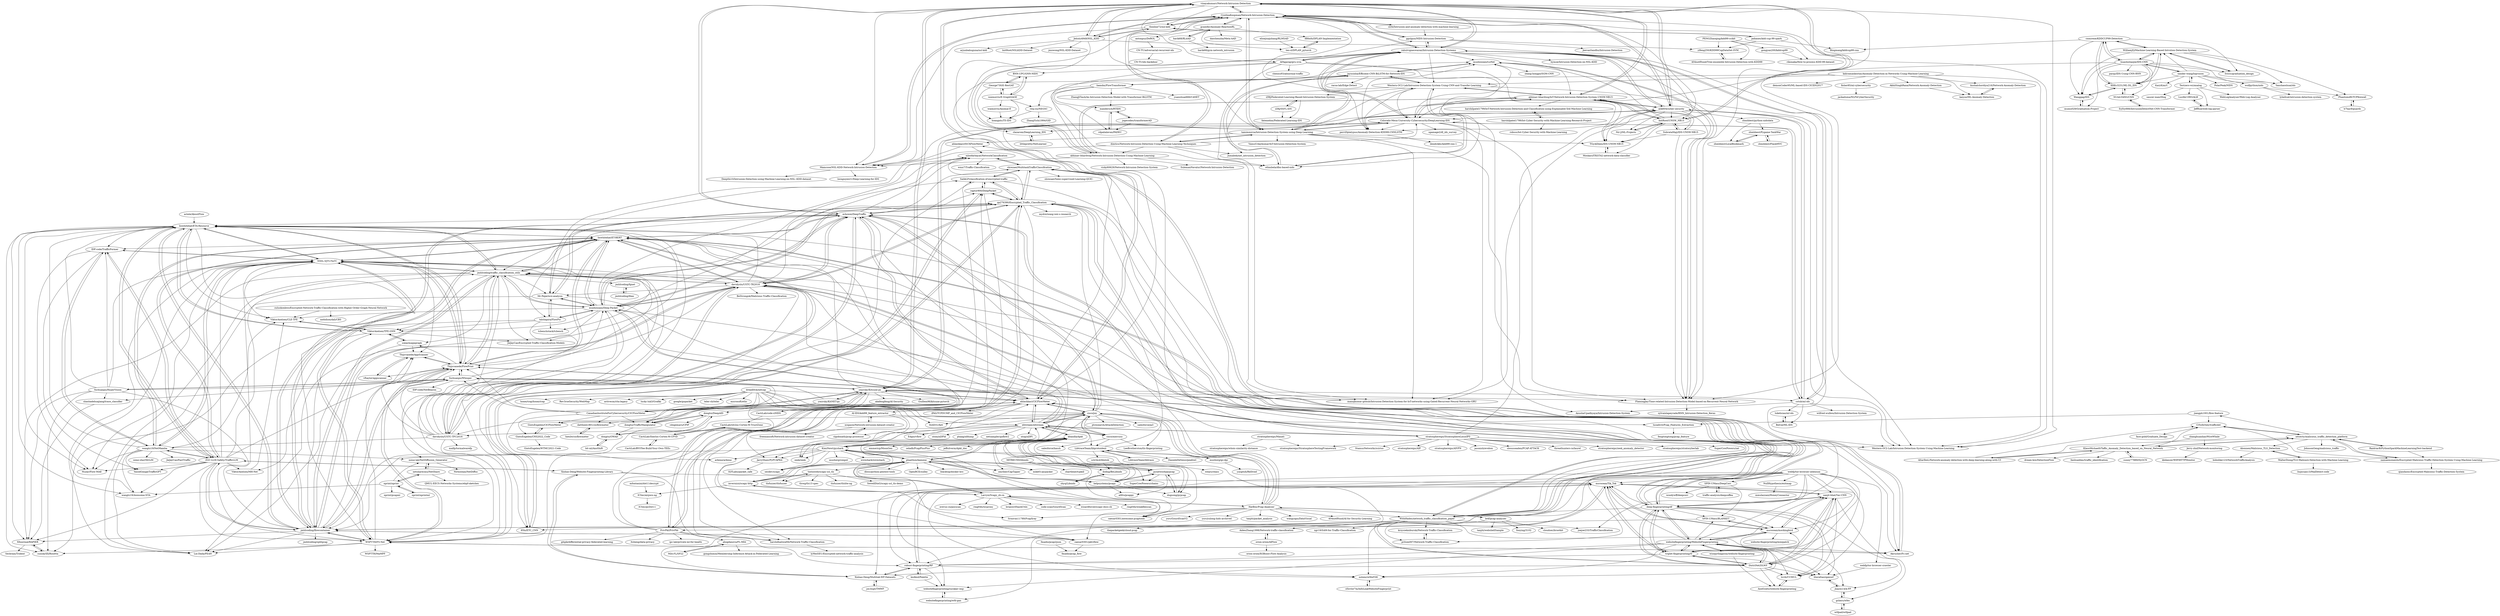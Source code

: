 digraph G {
"vinayakumarr/Network-Intrusion-Detection" -> "CynthiaKoopman/Network-Intrusion-Detection"
"vinayakumarr/Network-Intrusion-Detection" -> "rahulvigneswaran/Intrusion-Detection-Systems"
"vinayakumarr/Network-Intrusion-Detection" -> "alik604/cyber-security"
"vinayakumarr/Network-Intrusion-Detection" -> "abhinav-bhardwaj/IoT-Network-Intrusion-Detection-System-UNSW-NB15"
"vinayakumarr/Network-Intrusion-Detection" -> "InitRoot/UNSW_NB15"
"vinayakumarr/Network-Intrusion-Detection" -> "thinline72/nsl-kdd"
"vinayakumarr/Network-Intrusion-Detection" -> "Mamcose/NSL-KDD-Network-Intrusion-Detection"
"vinayakumarr/Network-Intrusion-Detection" -> "FlamingJay/Time-related-Intrusion-Detection-Model-based-on-Recurrent-Neural-Network"
"vinayakumarr/Network-Intrusion-Detection" -> "Jehuty4949/NSL_KDD"
"vinayakumarr/Network-Intrusion-Detection" -> "tamimmirza/Intrusion-Detection-System-using-Deep-Learning"
"vinayakumarr/Network-Intrusion-Detection" -> "ymirsky/Kitsune-py"
"vinayakumarr/Network-Intrusion-Detection" -> "ahlashkari/CICFlowMeter"
"vinayakumarr/Network-Intrusion-Detection" -> "echowei/DeepTraffic"
"vinayakumarr/Network-Intrusion-Detection" -> "Western-OC2-Lab/Intrusion-Detection-System-Using-Machine-Learning" ["e"=1]
"vinayakumarr/Network-Intrusion-Detection" -> "AFAgarap/gru-svm"
"NullHypothesis/exitmap" -> "mmulazzani/HoneyConnector"
"ahlashkari/CICFlowMeter" -> "CanadianInstituteForCybersecurity/CICFlowMeter"
"ahlashkari/CICFlowMeter" -> "echowei/DeepTraffic"
"ahlashkari/CICFlowMeter" -> "davidyslu/USTC-TK2016"
"ahlashkari/CICFlowMeter" -> "datthinh1801/cicflowmeter"
"ahlashkari/CICFlowMeter" -> "ymirsky/Kitsune-py"
"ahlashkari/CICFlowMeter" -> "nfstream/nfstream"
"ahlashkari/CICFlowMeter" -> "vinayakumarr/Network-Intrusion-Detection"
"ahlashkari/CICFlowMeter" -> "caesar0301/pkt2flow"
"ahlashkari/CICFlowMeter" -> "davidyslu/USTC-TFC2016"
"ahlashkari/CICFlowMeter" -> "linwhitehat/ET-BERT"
"ahlashkari/CICFlowMeter" -> "cisco/joy"
"ahlashkari/CICFlowMeter" -> "iPAS/TCPDUMP_and_CICFlowMeter"
"ahlashkari/CICFlowMeter" -> "ahlashkari/ISCXFlowMeter"
"ahlashkari/CICFlowMeter" -> "AI-IDS/kdd99_feature_extractor"
"ahlashkari/CICFlowMeter" -> "GintsEngelen/CICFlowMeter"
"kahramankostas/Anomaly-Detection-in-Networks-Using-Machine-Learning" -> "Western-OC2-Lab/Intrusion-Detection-System-Using-Machine-Learning" ["e"=1]
"kahramankostas/Anomaly-Detection-in-Networks-Using-Machine-Learning" -> "kushalchordiya216/Network-Anomaly-Detection"
"kahramankostas/Anomaly-Detection-in-Networks-Using-Machine-Learning" -> "fisher85/ml-cybersecurity"
"kahramankostas/Anomaly-Detection-in-Networks-Using-Machine-Learning" -> "demonCoder95/ML-based-IDS-CICIDS2017"
"kahramankostas/Anomaly-Detection-in-Networks-Using-Machine-Learning" -> "AkhilSinghRana/Network-Anomaly-Detection"
"kahramankostas/Anomaly-Detection-in-Networks-Using-Machine-Learning" -> "kaiyoo/ML-Anomaly-Detection"
"kahramankostas/Anomaly-Detection-in-Networks-Using-Machine-Learning" -> "ahlashkari/CICFlowMeter"
"kahramankostas/Anomaly-Detection-in-Networks-Using-Machine-Learning" -> "Western-OC2-Lab/Intrusion-Detection-System-Using-CNN-and-Transfer-Learning"
"Testzero-wz/analog" -> "saucer-man/Dlog" ["e"=1]
"Testzero-wz/analog" -> "Lucifer1993/ALB"
"Testzero-wz/analog" -> "JeffXue/web-log-parser"
"Testzero-wz/analog" -> "WebLogAnalyser/Web-Log-Analyser"
"Testzero-wz/analog" -> "xander-wang/logvision"
"KimiNewt/pyshark" -> "kbandla/dpkt"
"KimiNewt/pyshark" -> "secdev/scapy" ["e"=1]
"KimiNewt/pyshark" -> "caesar0301/awesome-pcaptools" ["e"=1]
"KimiNewt/pyshark" -> "phaethon/kamene"
"KimiNewt/pyshark" -> "ahlashkari/CICFlowMeter"
"KimiNewt/pyshark" -> "pynetwork/pypcap"
"KimiNewt/pyshark" -> "JarryShaw/PyPCAPKit"
"KimiNewt/pyshark" -> "wireshark/wireshark" ["e"=1]
"KimiNewt/pyshark" -> "arkime/arkime" ["e"=1]
"KimiNewt/pyshark" -> "cisco/joy"
"KimiNewt/pyshark" -> "nfstream/nfstream"
"KimiNewt/pyshark" -> "mushorg/conpot" ["e"=1]
"KimiNewt/pyshark" -> "jmhIcoding/flowcontainer"
"KimiNewt/pyshark" -> "zeek/zeek" ["e"=1]
"KimiNewt/pyshark" -> "thepacketgeek/cloud-pcap"
"SalikLP/classification-of-encrypted-traffic" -> "raptor900/DeepPacket"
"SalikLP/classification-of-encrypted-traffic" -> "qa276390/Encrypted_Traffic_Classification"
"SalikLP/classification-of-encrypted-traffic" -> "85lx/ETC_CNN"
"SalikLP/classification-of-encrypted-traffic" -> "shrezaei/MultitaskTrafficClassification"
"SalikLP/classification-of-encrypted-traffic" -> "Akrusher/Fs-net"
"Abonnen/Malicious_TLS_Detection" -> "WalterDiong/TLS-Malware-Detection-with-Machine-Learning"
"Abonnen/Malicious_TLS_Detection" -> "bobolike123/NetworkTrafficAnalysis"
"davidyslu/USTC-TK2016" -> "davidyslu/USTC-TFC2016"
"davidyslu/USTC-TK2016" -> "echowei/DeepTraffic"
"davidyslu/USTC-TK2016" -> "munhouiani/Deep-Packet"
"davidyslu/USTC-TK2016" -> "jmhIcoding/flowcontainer"
"davidyslu/USTC-TK2016" -> "BeStrongok/Malicious-Traffic-Classification"
"davidyslu/USTC-TK2016" -> "jmhIcoding/traffic_classification_utils"
"davidyslu/USTC-TK2016" -> "qa276390/Encrypted_Traffic_Classification"
"davidyslu/USTC-TK2016" -> "linwhitehat/ET-BERT"
"davidyslu/USTC-TK2016" -> "WSPTTH/FS-Net"
"davidyslu/USTC-TK2016" -> "WithHades/network_traffic_classification_paper"
"davidyslu/USTC-TK2016" -> "niloofarbayat/NetworkClassification"
"davidyslu/USTC-TK2016" -> "NSSL-SJTU/YaTC"
"davidyslu/USTC-TK2016" -> "linwhitehat/ETA-Resource"
"davidyslu/USTC-TK2016" -> "Thijsvanede/FlowPrint"
"davidyslu/USTC-TK2016" -> "Mr-Pepe/iscx-analysis"
"echowei/DeepTraffic" -> "davidyslu/USTC-TK2016"
"echowei/DeepTraffic" -> "munhouiani/Deep-Packet"
"echowei/DeepTraffic" -> "qa276390/Encrypted_Traffic_Classification"
"echowei/DeepTraffic" -> "WithHades/network_traffic_classification_paper"
"echowei/DeepTraffic" -> "linwhitehat/ET-BERT"
"echowei/DeepTraffic" -> "davidyslu/USTC-TFC2016"
"echowei/DeepTraffic" -> "jmhIcoding/flowcontainer"
"echowei/DeepTraffic" -> "jmhIcoding/traffic_classification_utils"
"echowei/DeepTraffic" -> "ahlashkari/CICFlowMeter"
"echowei/DeepTraffic" -> "niloofarbayat/NetworkClassification"
"echowei/DeepTraffic" -> "shrezaei/MultitaskTrafficClassification"
"echowei/DeepTraffic" -> "cisco/joy"
"echowei/DeepTraffic" -> "linwhitehat/ETA-Resource"
"echowei/DeepTraffic" -> "vinayakumarr/Network-Intrusion-Detection"
"echowei/DeepTraffic" -> "caesar0301/pkt2flow"
"alik604/cyber-security" -> "abhinav-bhardwaj/IoT-Network-Intrusion-Detection-System-UNSW-NB15"
"alik604/cyber-security" -> "cstub/ml-ids"
"alik604/cyber-security" -> "CynthiaKoopman/Network-Intrusion-Detection"
"alik604/cyber-security" -> "vinayakumarr/Network-Intrusion-Detection"
"alik604/cyber-security" -> "Nir-J/ML-Projects"
"alik604/cyber-security" -> "perriDplatypus/Anomaly-Detection-KDD99-CNNLSTM"
"alik604/cyber-security" -> "rahulvigneswaran/Intrusion-Detection-Systems"
"alik604/cyber-security" -> "Mamcose/NSL-KDD-Network-Intrusion-Detection"
"alik604/cyber-security" -> "InitRoot/UNSW_NB15"
"alik604/cyber-security" -> "Western-OC2-Lab/Intrusion-Detection-System-Using-Machine-Learning" ["e"=1]
"alik604/cyber-security" -> "zhmhbest/python-nidsdata"
"alik604/cyber-security" -> "manojkumar-github/Intrusion-Detection-System-for-IoT-networks-using-Gated-Recurrent-Neural-Networks-GRU"
"alik604/cyber-security" -> "ymirsky/Kitsune-py"
"alik604/cyber-security" -> "FlamingJay/Time-related-Intrusion-Detection-Model-based-on-Recurrent-Neural-Network"
"alik604/cyber-security" -> "Colorado-Mesa-University-Cybersecurity/DeepLearning-IDS"
"harik68/RL4AD" -> "harik68/gym-network_intrusion"
"harik68/RL4AD" -> "gcamfer/Anomaly-ReactionRL"
"ggulgun/NIDS-Intrusion-Detection" -> "ylfeng250/KDD99CupDataSet-SVM"
"ggulgun/NIDS-Intrusion-Detection" -> "CynthiaKoopman/Network-Intrusion-Detection"
"ggulgun/NIDS-Intrusion-Detection" -> "rahulvigneswaran/Intrusion-Detection-Systems"
"ggulgun/NIDS-Intrusion-Detection" -> "JeevanSandhu/Intrusion-Detection"
"gcamfer/Anomaly-ReactionRL" -> "harik68/RL4AD"
"gcamfer/Anomaly-ReactionRL" -> "CynthiaKoopman/Network-Intrusion-Detection"
"gcamfer/Anomaly-ReactionRL" -> "daochenzha/Meta-AAD" ["e"=1]
"gcamfer/Anomaly-ReactionRL" -> "antonpuz/DeROL"
"gcamfer/Anomaly-ReactionRL" -> "teo-sl/DPLAN_pytorch"
"gcamfer/Anomaly-ReactionRL" -> "lflfdxfn/DPLAN-Implementation"
"rahulvigneswaran/Intrusion-Detection-Systems" -> "CynthiaKoopman/Network-Intrusion-Detection"
"rahulvigneswaran/Intrusion-Detection-Systems" -> "vinayakumarr/Network-Intrusion-Detection"
"rahulvigneswaran/Intrusion-Detection-Systems" -> "Colorado-Mesa-University-Cybersecurity/DeepLearning-IDS"
"rahulvigneswaran/Intrusion-Detection-Systems" -> "cstub/ml-ids"
"rahulvigneswaran/Intrusion-Detection-Systems" -> "ggulgun/NIDS-Intrusion-Detection"
"rahulvigneswaran/Intrusion-Detection-Systems" -> "tamimmirza/Intrusion-Detection-System-using-Deep-Learning"
"rahulvigneswaran/Intrusion-Detection-Systems" -> "abhinav-bhardwaj/Network-Intrusion-Detection-Using-Machine-Learning"
"rahulvigneswaran/Intrusion-Detection-Systems" -> "AFAgarap/gru-svm"
"rahulvigneswaran/Intrusion-Detection-Systems" -> "alik604/cyber-security"
"rahulvigneswaran/Intrusion-Detection-Systems" -> "abhinav-bhardwaj/IoT-Network-Intrusion-Detection-System-UNSW-NB15"
"rahulvigneswaran/Intrusion-Detection-Systems" -> "munhouiani/LuNet"
"rahulvigneswaran/Intrusion-Detection-Systems" -> "Western-OC2-Lab/Intrusion-Detection-System-Using-Machine-Learning" ["e"=1]
"rahulvigneswaran/Intrusion-Detection-Systems" -> "hymoe/Intrusion-Detection-on-NSL-KDD"
"rahulvigneswaran/Intrusion-Detection-Systems" -> "Western-OC2-Lab/Intrusion-Detection-System-Using-CNN-and-Transfer-Learning"
"rahulvigneswaran/Intrusion-Detection-Systems" -> "FlamingJay/Time-related-Intrusion-Detection-Model-based-on-Recurrent-Neural-Network"
"dreadl0ck/netcap" -> "honeytrap/honeytrap" ["e"=1]
"dreadl0ck/netcap" -> "cisco/joy"
"dreadl0ck/netcap" -> "Rev3rseSecurity/WebMap" ["e"=1]
"dreadl0ck/netcap" -> "nfstream/nfstream"
"dreadl0ck/netcap" -> "0x4D31/fatt" ["e"=1]
"dreadl0ck/netcap" -> "activecm/rita-legacy" ["e"=1]
"dreadl0ck/netcap" -> "zeek/zeek" ["e"=1]
"dreadl0ck/netcap" -> "lucky-luk3/Grafiki" ["e"=1]
"dreadl0ck/netcap" -> "arkime/arkime" ["e"=1]
"dreadl0ck/netcap" -> "google/gopacket" ["e"=1]
"dreadl0ck/netcap" -> "Srinivas11789/PcapXray" ["e"=1]
"dreadl0ck/netcap" -> "JarryShaw/PyPCAPKit"
"dreadl0ck/netcap" -> "teler-sh/teler" ["e"=1]
"dreadl0ck/netcap" -> "microsoft/ethr" ["e"=1]
"dreadl0ck/netcap" -> "ahlashkari/CICFlowMeter"
"xander-wang/logvision" -> "WilliamJQ/Machine-Learning-Based-Intrution-Detection-System"
"xander-wang/logvision" -> "wolfpython/nids"
"xander-wang/logvision" -> "huashishaojie/IDS-CNN"
"xander-wang/logvision" -> "PolarPeak/NIDS"
"xander-wang/logvision" -> "Yanshaoshuai/ids"
"xander-wang/logvision" -> "KaryKim/C"
"xander-wang/logvision" -> "Testzero-wz/analog"
"xander-wang/logvision" -> "KKKc3231/ML-DL_IDS"
"huashishaojie/IDS-CNN" -> "WilliamJQ/Machine-Learning-Based-Intrution-Detection-System"
"huashishaojie/IDS-CNN" -> "cxmirene/KDDCUP99-Detection"
"huashishaojie/IDS-CNN" -> "3riccc/graduation_design"
"huashishaojie/IDS-CNN" -> "NUAA-YANG/CNN"
"huashishaojie/IDS-CNN" -> "Wanggag/IDS"
"huashishaojie/IDS-CNN" -> "KKKc3231/ML-DL_IDS"
"huashishaojie/IDS-CNN" -> "Colorado-Mesa-University-Cybersecurity/DeepLearning-IDS"
"huashishaojie/IDS-CNN" -> "parqz/IDS-Using-CNN-RNN"
"huashishaojie/IDS-CNN" -> "Yanshaoshuai/ids"
"huashishaojie/IDS-CNN" -> "mumu029/Graduation-Project"
"huashishaojie/IDS-CNN" -> "xander-wang/logvision"
"tamimmirza/Intrusion-Detection-System-using-Deep-Learning" -> "Colorado-Mesa-University-Cybersecurity/DeepLearning-IDS"
"tamimmirza/Intrusion-Detection-System-using-Deep-Learning" -> "AnushaUpadhyaya/Intrusion-Detection-System"
"tamimmirza/Intrusion-Detection-System-using-Deep-Learning" -> "rahulvigneswaran/Intrusion-Detection-Systems"
"tamimmirza/Intrusion-Detection-System-using-Deep-Learning" -> "CynthiaKoopman/Network-Intrusion-Detection"
"tamimmirza/Intrusion-Detection-System-using-Deep-Learning" -> "TGyAlDeen/IDS-UNSW-NB15"
"tamimmirza/Intrusion-Detection-System-using-Deep-Learning" -> "manojkumar-github/Intrusion-Detection-System-for-IoT-networks-using-Gated-Recurrent-Neural-Networks-GRU"
"tamimmirza/Intrusion-Detection-System-using-Deep-Learning" -> "ahlashkari/ISCXFlowMeter"
"tamimmirza/Intrusion-Detection-System-using-Deep-Learning" -> "VamsiUdaykumar/IoT-Intrusion-Detection-System"
"tamimmirza/Intrusion-Detection-System-using-Deep-Learning" -> "dimtics/Network-Intrusion-Detection-Using-Machine-Learning-Techniques"
"tamimmirza/Intrusion-Detection-System-using-Deep-Learning" -> "Western-OC2-Lab/Intrusion-Detection-System-Using-CNN-and-Transfer-Learning"
"Colorado-Mesa-University-Cybersecurity/DeepLearning-IDS" -> "rahulvigneswaran/Intrusion-Detection-Systems"
"Colorado-Mesa-University-Cybersecurity/DeepLearning-IDS" -> "cstub/ml-ids"
"Colorado-Mesa-University-Cybersecurity/DeepLearning-IDS" -> "tamimmirza/Intrusion-Detection-System-using-Deep-Learning"
"Colorado-Mesa-University-Cybersecurity/DeepLearning-IDS" -> "sgamage2/dl_ids_survey"
"Colorado-Mesa-University-Cybersecurity/DeepLearning-IDS" -> "FlamingJay/Time-related-Intrusion-Detection-Model-based-on-Recurrent-Neural-Network"
"Colorado-Mesa-University-Cybersecurity/DeepLearning-IDS" -> "manojkumar-github/Intrusion-Detection-System-for-IoT-networks-using-Gated-Recurrent-Neural-Networks-GRU"
"Colorado-Mesa-University-Cybersecurity/DeepLearning-IDS" -> "abhinav-bhardwaj/IoT-Network-Intrusion-Detection-System-UNSW-NB15"
"Colorado-Mesa-University-Cybersecurity/DeepLearning-IDS" -> "clazarom/DeepLearning_IDS"
"Colorado-Mesa-University-Cybersecurity/DeepLearning-IDS" -> "perriDplatypus/Anomaly-Detection-KDD99-CNNLSTM"
"Colorado-Mesa-University-Cybersecurity/DeepLearning-IDS" -> "munhouiani/LuNet"
"Mamcose/NSL-KDD-Network-Intrusion-Detection" -> "CynthiaKoopman/Network-Intrusion-Detection"
"Mamcose/NSL-KDD-Network-Intrusion-Detection" -> "locnguyen21/Deep-Learning-for-IDS"
"Mamcose/NSL-KDD-Network-Intrusion-Detection" -> "Deepthi10/Intrusion-Detection-using-Machine-Learning-on-NSL--KDD-dataset"
"cstub/ml-ids" -> "Colorado-Mesa-University-Cybersecurity/DeepLearning-IDS"
"cstub/ml-ids" -> "rahulvigneswaran/Intrusion-Detection-Systems"
"cstub/ml-ids" -> "alik604/cyber-security"
"cstub/ml-ids" -> "Belval/ML-IDS"
"cstub/ml-ids" -> "lukehsiao/ml-ids"
"cstub/ml-ids" -> "Western-OC2-Lab/Intrusion-Detection-System-Using-Machine-Learning" ["e"=1]
"cstub/ml-ids" -> "AnushaUpadhyaya/Intrusion-Detection-System"
"cstub/ml-ids" -> "wilfred-wulbou/Intrusion-Detection-System" ["e"=1]
"InitRoot/UNSW_NB15" -> "Nir-J/ML-Projects"
"InitRoot/UNSW_NB15" -> "SubrataMaji/IDS-UNSW-NB15"
"InitRoot/UNSW_NB15" -> "TGyAlDeen/IDS-UNSW-NB15"
"InitRoot/UNSW_NB15" -> "abhinav-bhardwaj/IoT-Network-Intrusion-Detection-System-UNSW-NB15"
"InitRoot/UNSW_NB15" -> "munhouiani/LuNet"
"InitRoot/UNSW_NB15" -> "Moskari/ITKST42-network-data-classifier"
"InitRoot/UNSW_NB15" -> "vinayakumarr/Network-Intrusion-Detection"
"TGyAlDeen/IDS-UNSW-NB15" -> "Moskari/ITKST42-network-data-classifier"
"nrajasin/Network-intrusion-dataset-creator" -> "slgobinath/pcap-processor"
"nrajasin/Network-intrusion-dataset-creator" -> "AI-IDS/kdd99_feature_extractor"
"nrajasin/Network-intrusion-dataset-creator" -> "freemansoft/Network-intrusion-dataset-creator"
"slgobinath/pcap-processor" -> "nrajasin/Network-intrusion-dataset-creator"
"zhanghuanhao/WireWhale" -> "Jerry-zhxf/Network-monitoring"
"zhanghuanhao/WireWhale" -> "KlausMichael0/Taffic_Anomaly_Detection_based_on_Neural_Network"
"perriDplatypus/Anomaly-Detection-KDD99-CNNLSTM" -> "munhouiani/LuNet"
"perriDplatypus/Anomaly-Detection-KDD99-CNNLSTM" -> "dendyikbc/kdd99-cnn-1"
"qa276390/Encrypted_Traffic_Classification" -> "85lx/ETC_CNN"
"qa276390/Encrypted_Traffic_Classification" -> "raptor900/DeepPacket"
"qa276390/Encrypted_Traffic_Classification" -> "munhouiani/Deep-Packet"
"qa276390/Encrypted_Traffic_Classification" -> "SalikLP/classification-of-encrypted-traffic"
"qa276390/Encrypted_Traffic_Classification" -> "WithHades/network_traffic_classification_paper"
"qa276390/Encrypted_Traffic_Classification" -> "shrezaei/MultitaskTrafficClassification"
"qa276390/Encrypted_Traffic_Classification" -> "Mr-Pepe/iscx-analysis"
"qa276390/Encrypted_Traffic_Classification" -> "Akrusher/Fs-net"
"qa276390/Encrypted_Traffic_Classification" -> "PrivPkt/PrivPkt"
"qa276390/Encrypted_Traffic_Classification" -> "davidyslu/USTC-TK2016"
"qa276390/Encrypted_Traffic_Classification" -> "echowei/DeepTraffic"
"qa276390/Encrypted_Traffic_Classification" -> "harshdhaliwal94/Network-Traffic-Classification"
"qa276390/Encrypted_Traffic_Classification" -> "mydre/wang-wei-s-research"
"qa276390/Encrypted_Traffic_Classification" -> "pritom007/Network-Traffic-Classification"
"qa276390/Encrypted_Traffic_Classification" -> "niloofarbayat/NetworkClassification"
"helpsystems/pcapy" -> "pynetwork/pypcap"
"helpsystems/pcapy" -> "allfro/pcappy"
"helpsystems/pcapy" -> "dugsong/pypcap"
"helpsystems/pcapy" -> "phaethon/kamene"
"fmadio/pcap2json" -> "fmadio/pcap_flow"
"JarryShaw/PyPCAPKit" -> "IQTLabs/packet_cafe" ["e"=1]
"Mr-Pepe/iscx-analysis" -> "munhouiani/Deep-Packet"
"Mr-Pepe/iscx-analysis" -> "qa276390/Encrypted_Traffic_Classification"
"Mr-Pepe/iscx-analysis" -> "talshapira/FlowPic"
"Mr-Pepe/iscx-analysis" -> "niloofarbayat/NetworkClassification"
"Mr-Pepe/iscx-analysis" -> "harshdhaliwal94/Network-Traffic-Classification"
"Mr-Pepe/iscx-analysis" -> "Lin-Dada/PEAN"
"lucadivit/Pcap_Features_Extraction" -> "fengtongtong/pcap_feature"
"LibtraceTeam/libtrace" -> "LibtraceTeam/libprotoident"
"h7hac9/guards" -> "Phantomdft/TCPfirewall"
"FlamingJay/Time-related-Intrusion-Detection-Model-based-on-Recurrent-Neural-Network" -> "munhouiani/LuNet"
"FlamingJay/Time-related-Intrusion-Detection-Model-based-on-Recurrent-Neural-Network" -> "sylvainlapeyrade/RNN_Intrusion-Detection_Keras"
"LibtraceTeam/libprotoident" -> "LibtraceTeam/libtrace"
"LibtraceTeam/libprotoident" -> "mushorg/go-dpi"
"LibtraceTeam/libprotoident" -> "DanieleDeSensi/peafowl"
"LibtraceTeam/libprotoident" -> "sch3m4/libntoh"
"LibtraceTeam/libprotoident" -> "qa276390/Encrypted_Traffic_Classification"
"Lucifer1993/ALB" -> "JeffXue/web-log-parser"
"deep-fingerprinting/df" -> "sanjit-bhat/Var-CNN"
"deep-fingerprinting/df" -> "websitefingerprinting/WebsiteFingerprinting"
"deep-fingerprinting/df" -> "triplet-fingerprinting/tf"
"deep-fingerprinting/df" -> "DistriNet/DLWF"
"deep-fingerprinting/df" -> "msrocean/Tik_Tok"
"deep-fingerprinting/df" -> "Thijsvanede/FlowPrint"
"deep-fingerprinting/df" -> "jhayes14/k-FP"
"deep-fingerprinting/df" -> "robust-fingerprinting/RF"
"deep-fingerprinting/df" -> "literaltao/openwf"
"deep-fingerprinting/df" -> "linwhitehat/ET-BERT"
"deep-fingerprinting/df" -> "msrocean/mockingbird"
"deep-fingerprinting/df" -> "SPIN-UMass/BLANKET"
"deep-fingerprinting/df" -> "lsvih/CUMUL"
"deep-fingerprinting/df" -> "linwhitehat/ETA-Resource"
"deep-fingerprinting/df" -> "jmhIcoding/traffic_classification_utils"
"websitefingerprinting/WebsiteFingerprinting" -> "deep-fingerprinting/df"
"websitefingerprinting/WebsiteFingerprinting" -> "triplet-fingerprinting/tf"
"websitefingerprinting/WebsiteFingerprinting" -> "notem/reWeFDE"
"websitefingerprinting/WebsiteFingerprinting" -> "msrocean/mockingbird"
"websitefingerprinting/WebsiteFingerprinting" -> "sanjit-bhat/Var-CNN"
"websitefingerprinting/WebsiteFingerprinting" -> "lsvih/CUMUL"
"websitefingerprinting/WebsiteFingerprinting" -> "msrocean/Tik_Tok"
"websitefingerprinting/WebsiteFingerprinting" -> "robust-fingerprinting/RF"
"websitefingerprinting/WebsiteFingerprinting" -> "SPIN-UMass/BLANKET"
"websitefingerprinting/WebsiteFingerprinting" -> "literaltao/openwf"
"websitefingerprinting/WebsiteFingerprinting" -> "jhayes14/k-FP"
"websitefingerprinting/WebsiteFingerprinting" -> "websitefingerprinting/surakav-imp"
"websitefingerprinting/WebsiteFingerprinting" -> "DistriNet/DLWF"
"websitefingerprinting/WebsiteFingerprinting" -> "wisepythagoras/website-fingerprinting"
"404notf0und/Tree-ensemble-Intrusion-Detection-with-KDD99" -> "ylfeng250/KDD99CupDataSet-SVM"
"lukehsiao/ml-ids" -> "Belval/ML-IDS"
"DistriNet/DLWF" -> "sanjit-bhat/Var-CNN"
"DistriNet/DLWF" -> "triplet-fingerprinting/tf"
"DistriNet/DLWF" -> "deep-fingerprinting/df"
"DistriNet/DLWF" -> "msrocean/Tik_Tok"
"DistriNet/DLWF" -> "websitefingerprinting/WebsiteFingerprinting"
"DistriNet/DLWF" -> "literaltao/openwf"
"DistriNet/DLWF" -> "lsvih/CUMUL"
"DistriNet/DLWF" -> "Xinhao-Deng/Multitab-WF-Datasets"
"DistriNet/DLWF" -> "AxelGoetz/website-fingerprinting"
"DistriNet/DLWF" -> "msrocean/mockingbird"
"akafengfeng/AI-Security" -> "CactiLab/code-xNIDS"
"ymirsky/Kitsune-py" -> "ymirsky/KitNET-py"
"ymirsky/Kitsune-py" -> "dongtsi/TrafficManipulator"
"ymirsky/Kitsune-py" -> "fuchuanpu/Whisper"
"ymirsky/Kitsune-py" -> "CanadianInstituteForCybersecurity/CICFlowMeter"
"ymirsky/Kitsune-py" -> "CactiLab/code-xNIDS"
"ymirsky/Kitsune-py" -> "ahlashkari/CICFlowMeter"
"ymirsky/Kitsune-py" -> "alik604/cyber-security"
"ymirsky/Kitsune-py" -> "vinayakumarr/Network-Intrusion-Detection"
"ymirsky/Kitsune-py" -> "linwhitehat/ET-BERT"
"ymirsky/Kitsune-py" -> "dongtsi/DeepAID"
"ymirsky/Kitsune-py" -> "Guillem96/kitsune-pytorch"
"ymirsky/Kitsune-py" -> "akafengfeng/AI-Security"
"ymirsky/Kitsune-py" -> "manojkumar-github/Intrusion-Detection-System-for-IoT-networks-using-Gated-Recurrent-Neural-Networks-GRU"
"ymirsky/Kitsune-py" -> "cstub/ml-ids"
"ymirsky/Kitsune-py" -> "FlamingJay/Time-related-Intrusion-Detection-Model-based-on-Recurrent-Neural-Network"
"niloofarbayat/NetworkClassification" -> "shrezaei/MultitaskTrafficClassification"
"niloofarbayat/NetworkClassification" -> "wmn7/Traffic-Classification"
"Thijsvanede/AppScanner" -> "Thijsvanede/FlowPrint"
"Thijsvanede/AppScanner" -> "vftaylor/appscanner"
"stratosphereips/Manati" -> "stratosphereips/StratosphereTestingFramework"
"stratosphereips/Manati" -> "stratosphereips/whois-similarity-distance"
"Nir-J/ML-Projects" -> "InitRoot/UNSW_NB15"
"ymirsky/KitNET-py" -> "ymirsky/Kitsune-py"
"ymirsky/KitNET-py" -> "fuchuanpu/Whisper"
"ymirsky/KitNET-py" -> "dongtsi/TrafficManipulator"
"ymirsky/KitNET-py" -> "CanadianInstituteForCybersecurity/CICFlowMeter"
"mfontanini/dot11decrypt" -> "ICSec/airpwn-ng"
"zhyq/Libnids" -> "dodng/BeLibnids"
"wisepythagoras/website-fingerprinting" -> "websitefingerprinting/WebsiteFingerprinting"
"wisepythagoras/website-fingerprinting" -> "AxelGoetz/website-fingerprinting"
"shrezaei/MultitaskTrafficClassification" -> "Akrusher/Fs-net"
"shrezaei/MultitaskTrafficClassification" -> "niloofarbayat/NetworkClassification"
"shrezaei/MultitaskTrafficClassification" -> "joejoe233/TrafficClassification"
"shrezaei/MultitaskTrafficClassification" -> "shrezaei/Semi-supervised-Learning-QUIC-"
"shrezaei/MultitaskTrafficClassification" -> "qa276390/Encrypted_Traffic_Classification"
"shrezaei/MultitaskTrafficClassification" -> "SalikLP/classification-of-encrypted-traffic"
"raptor900/DeepPacket" -> "85lx/ETC_CNN"
"raptor900/DeepPacket" -> "harshdhaliwal94/Network-Traffic-Classification"
"raptor900/DeepPacket" -> "SalikLP/classification-of-encrypted-traffic"
"raptor900/DeepPacket" -> "qa276390/Encrypted_Traffic_Classification"
"harshdhaliwal94/Network-Traffic-Classification" -> "lyMeiSEU/Encrypted-network-traffic-analysis"
"85lx/ETC_CNN" -> "raptor900/DeepPacket"
"85lx/ETC_CNN" -> "qa276390/Encrypted_Traffic_Classification"
"SPIN-UMass/DeepCorr" -> "woodywff/deepcorr"
"SPIN-UMass/DeepCorr" -> "SPIN-UMass/BLANKET"
"SPIN-UMass/DeepCorr" -> "traffic-analysis/deepcoffea"
"dimtics/Network-Intrusion-Detection-Using-Machine-Learning-Techniques" -> "CynthiaKoopman/Network-Intrusion-Detection"
"dimtics/Network-Intrusion-Detection-Using-Machine-Learning-Techniques" -> "Colorado-Mesa-University-Cybersecurity/DeepLearning-IDS"
"dimtics/Network-Intrusion-Detection-Using-Machine-Learning-Techniques" -> "Mamcose/NSL-KDD-Network-Intrusion-Detection"
"dimtics/Network-Intrusion-Detection-Using-Machine-Learning-Techniques" -> "tamimmirza/Intrusion-Detection-System-using-Deep-Learning"
"dimtics/Network-Intrusion-Detection-Using-Machine-Learning-Techniques" -> "abhinav-bhardwaj/Network-Intrusion-Detection-Using-Machine-Learning"
"dimtics/Network-Intrusion-Detection-Using-Machine-Learning-Techniques" -> "Jumabek/net_intrusion_detection"
"dimtics/Network-Intrusion-Detection-Using-Machine-Learning-Techniques" -> "manojkumar-github/Intrusion-Detection-System-for-IoT-networks-using-Gated-Recurrent-Neural-Networks-GRU"
"davidyslu/USTC-TFC2016" -> "davidyslu/USTC-TK2016"
"davidyslu/USTC-TFC2016" -> "WSPTTH/FS-Net"
"davidyslu/USTC-TFC2016" -> "echowei/DeepTraffic"
"davidyslu/USTC-TFC2016" -> "linwhitehat/ET-BERT"
"davidyslu/USTC-TFC2016" -> "NSSL-SJTU/YaTC"
"davidyslu/USTC-TFC2016" -> "linwhitehat/ETA-Resource"
"davidyslu/USTC-TFC2016" -> "jmhIcoding/traffic_classification_utils"
"davidyslu/USTC-TFC2016" -> "munhouiani/Deep-Packet"
"davidyslu/USTC-TFC2016" -> "malfp/tormalwarefp"
"davidyslu/USTC-TFC2016" -> "Thijsvanede/AppScanner"
"davidyslu/USTC-TFC2016" -> "Thijsvanede/FlowPrint"
"davidyslu/USTC-TFC2016" -> "wangtz19/NetMamba"
"notem/reWeFDE" -> "s0irrlor7m/InfoLeakWebsiteFingerprint"
"antonpuz/DeROL" -> "CN-TU/adversarial-recurrent-ids"
"ylfeng250/KDD99CupDataSet-SVM" -> "404notf0und/Tree-ensemble-Intrusion-Detection-with-KDD99"
"sanjit-bhat/Var-CNN" -> "msrocean/Tik_Tok"
"sanjit-bhat/Var-CNN" -> "DistriNet/DLWF"
"sanjit-bhat/Var-CNN" -> "triplet-fingerprinting/tf"
"sanjit-bhat/Var-CNN" -> "deep-fingerprinting/df"
"sanjit-bhat/Var-CNN" -> "lsvih/CUMUL"
"sanjit-bhat/Var-CNN" -> "gchers/wfes"
"sanjit-bhat/Var-CNN" -> "msrocean/mockingbird"
"s0irrlor7m/InfoLeakWebsiteFingerprint" -> "notem/reWeFDE"
"lsvih/CUMUL" -> "AxelGoetz/website-fingerprinting"
"literaltao/openwf" -> "jhayes14/k-FP"
"fisher85/ml-cybersecurity" -> "jackaduma/NLP4CyberSecurity"
"PrivPkt/PrivPkt" -> "munhouiani/Deep-Packet"
"PrivPkt/PrivPkt" -> "qa276390/Encrypted_Traffic_Classification"
"PrivPkt/PrivPkt" -> "SalikLP/classification-of-encrypted-traffic"
"PrivPkt/PrivPkt" -> "ipc-lab/private-ml-for-health" ["e"=1]
"PrivPkt/PrivPkt" -> "gitgik/differential-privacy-federated-learning" ["e"=1]
"PrivPkt/PrivPkt" -> "abogdanova/FL-MIA"
"PrivPkt/PrivPkt" -> "raptor900/DeepPacket"
"PrivPkt/PrivPkt" -> "harshdhaliwal94/Network-Traffic-Classification"
"PrivPkt/PrivPkt" -> "ltzheng/data-privacy" ["e"=1]
"WalterDiong/TLS-Malware-Detection-with-Machine-Learning" -> "Abonnen/Malicious_TLS_Detection"
"WalterDiong/TLS-Malware-Detection-with-Machine-Learning" -> "liujiyuan13/MalDetect-code"
"tintinweb/scapy-ssl_tls" -> "invernizzi/scapy-http"
"tintinweb/scapy-ssl_tls" -> "tlsfuzzer/tlsfuzzer" ["e"=1]
"tintinweb/scapy-ssl_tls" -> "SewellDinG/scapy-ssl_tls-demo"
"tintinweb/scapy-ssl_tls" -> "tlswg/tls13-spec" ["e"=1]
"tintinweb/scapy-ssl_tls" -> "tlsfuzzer/tlslite-ng" ["e"=1]
"CanadianInstituteForCybersecurity/CICFlowMeter" -> "ahlashkari/CICFlowMeter"
"CanadianInstituteForCybersecurity/CICFlowMeter" -> "GintsEngelen/CICFlowMeter"
"CanadianInstituteForCybersecurity/CICFlowMeter" -> "ymirsky/Kitsune-py"
"CanadianInstituteForCybersecurity/CICFlowMeter" -> "datthinh1801/cicflowmeter"
"CanadianInstituteForCybersecurity/CICFlowMeter" -> "GintsEngelen/CNS2022_Code"
"CanadianInstituteForCybersecurity/CICFlowMeter" -> "Thijsvanede/FlowPrint"
"CanadianInstituteForCybersecurity/CICFlowMeter" -> "dongtsi/TrafficManipulator"
"CanadianInstituteForCybersecurity/CICFlowMeter" -> "fuchuanpu/Whisper"
"jiangph1001/flow-feature" -> "CiYuXiOnly/trafficdet"
"jiangph1001/flow-feature" -> "lucadivit/Pcap_Features_Extraction"
"WithHades/network_traffic_classification_paper" -> "qa276390/Encrypted_Traffic_Classification"
"WithHades/network_traffic_classification_paper" -> "shrezaei/MultitaskTrafficClassification"
"WithHades/network_traffic_classification_paper" -> "echowei/DeepTraffic"
"WithHades/network_traffic_classification_paper" -> "davidyslu/USTC-TK2016"
"WithHades/network_traffic_classification_paper" -> "krzysiekniburski/Network-Traffic-Classification"
"WithHades/network_traffic_classification_paper" -> "AidenZhang1998/Network-traffic-classification"
"WithHades/network_traffic_classification_paper" -> "jmhIcoding/traffic_classification_utils"
"WithHades/network_traffic_classification_paper" -> "85lx/ETC_CNN"
"WithHades/network_traffic_classification_paper" -> "Akrusher/Fs-net"
"WithHades/network_traffic_classification_paper" -> "joejoe233/TrafficClassification"
"WithHades/network_traffic_classification_paper" -> "pritom007/Network-Traffic-Classification"
"WithHades/network_traffic_classification_paper" -> "xgr19/SAM-for-Traffic-Classification"
"WithHades/network_traffic_classification_paper" -> "munhouiani/Deep-Packet"
"WithHades/network_traffic_classification_paper" -> "PrivPkt/PrivPkt"
"WithHades/network_traffic_classification_paper" -> "jmhIcoding/flowcontainer"
"cxmirene/KDDCUP99-Detection" -> "huashishaojie/IDS-CNN"
"cxmirene/KDDCUP99-Detection" -> "KKKc3231/ML-DL_IDS"
"cxmirene/KDDCUP99-Detection" -> "WilliamJQ/Machine-Learning-Based-Intrution-Detection-System"
"cxmirene/KDDCUP99-Detection" -> "Wanggag/IDS"
"cxmirene/KDDCUP99-Detection" -> "3riccc/graduation_design"
"cxmirene/KDDCUP99-Detection" -> "Bingmang/kddcup99-cnn"
"le4f/pcap-analyzer" -> "HatBoy/Pcap-Analyzer"
"le4f/pcap-analyzer" -> "thepacketgeek/cloud-pcap"
"le4f/pcap-analyzer" -> "cloudsec/brootkit" ["e"=1]
"le4f/pcap-analyzer" -> "tanjiti/webshellSample" ["e"=1]
"le4f/pcap-analyzer" -> "fooying/3102"
"munhouiani/LuNet" -> "jayxsinha/Efficient-CNN-BiLSTM-for-Network-IDS"
"munhouiani/LuNet" -> "FlamingJay/Time-related-Intrusion-Detection-Model-based-on-Recurrent-Neural-Network"
"munhouiani/LuNet" -> "zhang-hongpo/SGM-CNN"
"KlausMichael0/Taffic_Anomaly_Detection_based_on_Neural_Network" -> "sunny77889/DyGCN"
"KlausMichael0/Taffic_Anomaly_Detection_based_on_Neural_Network" -> "dream-kzx/DetectionFlow"
"KlausMichael0/Taffic_Anomaly_Detection_based_on_Neural_Network" -> "iotsecty/malicious_traffic_detection_platform"
"KlausMichael0/Taffic_Anomaly_Detection_based_on_Neural_Network" -> "CiYuXiOnly/trafficdet"
"KlausMichael0/Taffic_Anomaly_Detection_based_on_Neural_Network" -> "fanlisaddas/traffic_identification"
"KlausMichael0/Taffic_Anomaly_Detection_based_on_Neural_Network" -> "AltarIbnL/Network-anomaly-detection-with-deep-learning-along-with-UI"
"SubrataMaji/IDS-UNSW-NB15" -> "abhinav-bhardwaj/IoT-Network-Intrusion-Detection-System-UNSW-NB15"
"SubrataMaji/IDS-UNSW-NB15" -> "TGyAlDeen/IDS-UNSW-NB15"
"SubrataMaji/IDS-UNSW-NB15" -> "FlamingJay/Time-related-Intrusion-Detection-Model-based-on-Recurrent-Neural-Network"
"SubrataMaji/IDS-UNSW-NB15" -> "InitRoot/UNSW_NB15"
"munhouiani/Deep-Packet" -> "qa276390/Encrypted_Traffic_Classification"
"munhouiani/Deep-Packet" -> "Mr-Pepe/iscx-analysis"
"munhouiani/Deep-Packet" -> "davidyslu/USTC-TK2016"
"munhouiani/Deep-Packet" -> "talshapira/FlowPic"
"munhouiani/Deep-Packet" -> "WSPTTH/FS-Net"
"munhouiani/Deep-Packet" -> "jmhIcoding/traffic_classification_utils"
"munhouiani/Deep-Packet" -> "linwhitehat/ET-BERT"
"munhouiani/Deep-Packet" -> "PrivPkt/PrivPkt"
"munhouiani/Deep-Packet" -> "niloofarbayat/NetworkClassification"
"munhouiani/Deep-Packet" -> "Lin-Dada/PEAN"
"munhouiani/Deep-Packet" -> "echowei/DeepTraffic"
"munhouiani/Deep-Packet" -> "ViktorAxelsen/TFE-GNN"
"munhouiani/Deep-Packet" -> "SalikLP/classification-of-encrypted-traffic"
"munhouiani/Deep-Packet" -> "raptor900/DeepPacket"
"munhouiani/Deep-Packet" -> "ViktorAxelsen/CLE-TFE"
"WilliamJQ/Machine-Learning-Based-Intrution-Detection-System" -> "huashishaojie/IDS-CNN"
"WilliamJQ/Machine-Learning-Based-Intrution-Detection-System" -> "3riccc/graduation_design"
"WilliamJQ/Machine-Learning-Based-Intrution-Detection-System" -> "KKKc3231/ML-DL_IDS"
"WilliamJQ/Machine-Learning-Based-Intrution-Detection-System" -> "Yanshaoshuai/ids"
"WilliamJQ/Machine-Learning-Based-Intrution-Detection-System" -> "cxmirene/KDDCUP99-Detection"
"WilliamJQ/Machine-Learning-Based-Intrution-Detection-System" -> "Wanggag/IDS"
"WilliamJQ/Machine-Learning-Based-Intrution-Detection-System" -> "Phantomdft/TCPfirewall"
"nfstream/nfstream" -> "ahlashkari/CICFlowMeter"
"nfstream/nfstream" -> "cisco/mercury"
"nfstream/nfstream" -> "echowei/DeepTraffic"
"nfstream/nfstream" -> "davidyslu/USTC-TK2016"
"nfstream/nfstream" -> "ntop/nDPI" ["e"=1]
"nfstream/nfstream" -> "LibtraceTeam/libprotoident"
"nfstream/nfstream" -> "Edgio/vflow" ["e"=1]
"nfstream/nfstream" -> "cisco/joy"
"nfstream/nfstream" -> "munhouiani/Deep-Packet"
"nfstream/nfstream" -> "utoni/nDPId"
"nfstream/nfstream" -> "phaag/nfdump" ["e"=1]
"nfstream/nfstream" -> "davidyslu/USTC-TFC2016"
"nfstream/nfstream" -> "kbandla/dpkt"
"nfstream/nfstream" -> "stratosphereips/StratosphereLinuxIPS"
"nfstream/nfstream" -> "netsampler/goflow2" ["e"=1]
"jmhIcoding/flowcontainer" -> "jmhIcoding/traffic_classification_utils"
"jmhIcoding/flowcontainer" -> "WSPTTH/FS-Net"
"jmhIcoding/flowcontainer" -> "linwhitehat/ETA-Resource"
"jmhIcoding/flowcontainer" -> "davidyslu/USTC-TK2016"
"jmhIcoding/flowcontainer" -> "linwhitehat/ET-BERT"
"jmhIcoding/flowcontainer" -> "fuchuanpu/Whisper"
"jmhIcoding/flowcontainer" -> "ZGC-LLM-Safety/TrafficLLM"
"jmhIcoding/flowcontainer" -> "NSSL-SJTU/YaTC"
"jmhIcoding/flowcontainer" -> "jmhIcoding/splitpcap"
"jmhIcoding/flowcontainer" -> "Thijsvanede/FlowPrint"
"jmhIcoding/flowcontainer" -> "Lin-Dada/PEAN"
"jmhIcoding/flowcontainer" -> "caesar0301/pkt2flow"
"jmhIcoding/flowcontainer" -> "echowei/DeepTraffic"
"jmhIcoding/flowcontainer" -> "XXnormal/RAPIER"
"jmhIcoding/flowcontainer" -> "ViktorAxelsen/TFE-GNN"
"WSPTTH/FS-Net" -> "Akrusher/Fs-net"
"WSPTTH/FS-Net" -> "WSPTTH/MaMPF"
"WSPTTH/FS-Net" -> "Thijsvanede/FlowPrint"
"WSPTTH/FS-Net" -> "Lin-Dada/PEAN"
"WSPTTH/FS-Net" -> "Thijsvanede/AppScanner"
"WSPTTH/FS-Net" -> "jmhIcoding/flowcontainer"
"WSPTTH/FS-Net" -> "NSSL-SJTU/YaTC"
"WSPTTH/FS-Net" -> "sunskyXX/Rosetta"
"nprint/nprint" -> "nprint/nprintml"
"nprint/nprint" -> "noise-lab/NetDiffusion_Generator"
"nprint/nprint" -> "nprint/pcapml"
"nprint/nprint" -> "netsharecmu/NetShare"
"nprint/nprint" -> "wangtz19/Awesome-NTA"
"krzysiekniburski/Network-Traffic-Classification" -> "pritom007/Network-Traffic-Classification"
"orion-orion/AIFlow" -> "orion-orion/XGBoost-Flow-Analysis"
"orion-orion/AIFlow" -> "AidenZhang1998/Network-traffic-classification"
"msrocean/Tik_Tok" -> "sanjit-bhat/Var-CNN"
"msrocean/Tik_Tok" -> "robust-fingerprinting/RF"
"msrocean/Tik_Tok" -> "notem/reWeFDE"
"msrocean/Tik_Tok" -> "msrocean/mockingbird"
"msrocean/Tik_Tok" -> "triplet-fingerprinting/tf"
"msrocean/Tik_Tok" -> "lsvih/CUMUL"
"msrocean/Tik_Tok" -> "Xinhao-Deng/Multitab-WF-Datasets"
"msrocean/Tik_Tok" -> "DistriNet/DLWF"
"cisco/mercury" -> "cisco/joy"
"cisco/mercury" -> "LeeBrotherston/tls-fingerprinting" ["e"=1]
"cisco/mercury" -> "nfstream/nfstream"
"cisco/mercury" -> "LibtraceTeam/libprotoident"
"cisco/mercury" -> "salesforce/hassh" ["e"=1]
"RaidriarB/PythonSparkMachineLearningTest-backend" -> "namaemonaishi/Encrypted-Malicious-Traffic-Detection-System-Using-Machine-Learning"
"RaidriarB/PythonSparkMachineLearningTest-backend" -> "iotsecty/malicious_traffic_detection_platform"
"pritom007/Network-Traffic-Classification" -> "krzysiekniburski/Network-Traffic-Classification"
"Thijsvanede/FlowPrint" -> "Thijsvanede/AppScanner"
"Thijsvanede/FlowPrint" -> "WSPTTH/FS-Net"
"Thijsvanede/FlowPrint" -> "NSSL-SJTU/YaTC"
"Thijsvanede/FlowPrint" -> "soeai/mappgraph"
"Thijsvanede/FlowPrint" -> "linwhitehat/ETA-Resource"
"Thijsvanede/FlowPrint" -> "deep-fingerprinting/df"
"Thijsvanede/FlowPrint" -> "vftaylor/appscanner"
"Thijsvanede/FlowPrint" -> "linwhitehat/ET-BERT"
"Thijsvanede/FlowPrint" -> "jmhIcoding/traffic_classification_utils"
"Thijsvanede/FlowPrint" -> "fuchuanpu/Whisper"
"Thijsvanede/FlowPrint" -> "munhouiani/Deep-Packet"
"dongtsi/TrafficManipulator" -> "dongtsi/DeepAID"
"dongtsi/TrafficManipulator" -> "dongtsi/OWAD"
"dongtsi/TrafficManipulator" -> "ymirsky/Kitsune-py"
"harshilpatel1799/Iot-Cyber-Security-with-Machine-Learning-Research-Project" -> "harshilpatel1799/IoT-Network-Intrusion-Detection-and-Classification-using-Explainable-XAI-Machine-Learning"
"harshilpatel1799/Iot-Cyber-Security-with-Machine-Learning-Research-Project" -> "robsss/Iot-Cyber-Security-with-Machine-Learning"
"Jerry-zhxf/Network-monitoring" -> "kbdancer/WIFIHTTPMonitor"
"kushalchordiya216/Network-Anomaly-Detection" -> "kaiyoo/ML-Anomaly-Detection"
"AkhilSinghRana/Network-Anomaly-Detection" -> "kaiyoo/ML-Anomaly-Detection"
"sch3m4/libntoh" -> "weary/reass"
"sch3m4/libntoh" -> "dodng/BeLibnids"
"Akrusher/Fs-net" -> "WSPTTH/FS-Net"
"Akrusher/Fs-net" -> "shrezaei/MultitaskTrafficClassification"
"CactiLab/BYOTee-Build-Your-Own-TEEs" -> "CactiLab/Sherloc-Cortex-M-CFVD"
"triplet-fingerprinting/tf" -> "sanjit-bhat/Var-CNN"
"triplet-fingerprinting/tf" -> "DistriNet/DLWF"
"triplet-fingerprinting/tf" -> "deep-fingerprinting/df"
"triplet-fingerprinting/tf" -> "websitefingerprinting/WebsiteFingerprinting"
"triplet-fingerprinting/tf" -> "literaltao/openwf"
"triplet-fingerprinting/tf" -> "msrocean/Tik_Tok"
"triplet-fingerprinting/tf" -> "robust-fingerprinting/RF"
"dodng/BeLibnids" -> "zhyq/Libnids"
"zhmhbest/python-nidsdata" -> "zhmhbest/Pygame-TankWar"
"zhmhbest/python-nidsdata" -> "zhmhbest/LocalBookmark"
"CN-TU/adversarial-recurrent-ids" -> "CN-TU/ids-backdoor"
"zhmhbest/Pygame-TankWar" -> "zhmhbest/LocalBookmark"
"zhmhbest/Pygame-TankWar" -> "zhmhbest/FlaskMVC"
"abogdanova/FL-MIA" -> "MIA-FL/SP22"
"abogdanova/FL-MIA" -> "gongzhimin/Membership-Inference-Attack-in-Federated-Learning"
"zhmhbest/LocalBookmark" -> "zhmhbest/Pygame-TankWar"
"websitefingerprinting/wfd-gan" -> "websitefingerprinting/surakav-imp"
"zhmhbest/FlaskMVC" -> "zhmhbest/Pygame-TankWar"
"webfp/tor-browser-selenium" -> "webfp/tor-browser-crawler"
"webfp/tor-browser-selenium" -> "DistriNet/DLWF"
"webfp/tor-browser-selenium" -> "deep-fingerprinting/df"
"webfp/tor-browser-selenium" -> "websitefingerprinting/surakav-imp"
"webfp/tor-browser-selenium" -> "websitefingerprinting/WebsiteFingerprinting"
"webfp/tor-browser-selenium" -> "SPIN-UMass/DeepCorr"
"webfp/tor-browser-selenium" -> "robust-fingerprinting/RF"
"webfp/tor-browser-selenium" -> "triplet-fingerprinting/tf"
"webfp/tor-browser-selenium" -> "sanjit-bhat/Var-CNN"
"webfp/tor-browser-selenium" -> "msrocean/Tik_Tok"
"webfp/tor-browser-selenium" -> "notem/reWeFDE"
"webfp/tor-browser-selenium" -> "Xinhao-Deng/Multitab-WF-Datasets"
"webfp/tor-browser-selenium" -> "msrocean/mockingbird"
"webfp/tor-browser-selenium" -> "NullHypothesis/exitmap"
"BNN-UPC/GNN-NIDS" -> "George730/E-ResGAT"
"BNN-UPC/GNN-NIDS" -> "waimorris/E-GraphSAGE"
"abhinav-bhardwaj/Network-Intrusion-Detection-Using-Machine-Learning" -> "SulemanNavalur/Network-Intrusion-Detection"
"abhinav-bhardwaj/Network-Intrusion-Detection-Using-Machine-Learning" -> "Mamcose/NSL-KDD-Network-Intrusion-Detection"
"abhinav-bhardwaj/Network-Intrusion-Detection-Using-Machine-Learning" -> "abhinav-bhardwaj/IoT-Network-Intrusion-Detection-System-UNSW-NB15"
"abhinav-bhardwaj/Network-Intrusion-Detection-Using-Machine-Learning" -> "rahulvigneswaran/Intrusion-Detection-Systems"
"abhinav-bhardwaj/Network-Intrusion-Detection-Using-Machine-Learning" -> "othmbela/dbn-based-nids"
"abhinav-bhardwaj/Network-Intrusion-Detection-Using-Machine-Learning" -> "vicky60629/Network-Intrusion-Detection-System"
"abhinav-bhardwaj/Network-Intrusion-Detection-Using-Machine-Learning" -> "munhouiani/LuNet"
"abhinav-bhardwaj/Network-Intrusion-Detection-Using-Machine-Learning" -> "CynthiaKoopman/Network-Intrusion-Detection"
"iotsecty/malicious_traffic_detection_platform" -> "CiYuXiOnly/trafficdet"
"iotsecty/malicious_traffic_detection_platform" -> "namaemonaishi/Encrypted-Malicious-Traffic-Detection-System-Using-Machine-Learning"
"iotsecty/malicious_traffic_detection_platform" -> "JohnsonGeng/malicious_traffic"
"iotsecty/malicious_traffic_detection_platform" -> "KlausMichael0/Taffic_Anomaly_Detection_based_on_Neural_Network"
"iotsecty/malicious_traffic_detection_platform" -> "RaidriarB/PythonSparkMachineLearningTest-backend"
"iotsecty/malicious_traffic_detection_platform" -> "jiangph1001/flow-feature"
"iotsecty/malicious_traffic_detection_platform" -> "Abonnen/Malicious_TLS_Detection"
"AidenZhang1998/Network-traffic-classification" -> "orion-orion/AIFlow"
"jayxsinha/Efficient-CNN-BiLSTM-for-Network-IDS" -> "munhouiani/LuNet"
"jayxsinha/Efficient-CNN-BiLSTM-for-Network-IDS" -> "Western-OC2-Lab/Intrusion-Detection-System-Using-CNN-and-Transfer-Learning"
"jayxsinha/Efficient-CNN-BiLSTM-for-Network-IDS" -> "othmbela/dbn-based-nids"
"jayxsinha/Efficient-CNN-BiLSTM-for-Network-IDS" -> "racsa-lab/Edge-Detect" ["e"=1]
"jayxsinha/Efficient-CNN-BiLSTM-for-Network-IDS" -> "liamdm/FlowTransformer"
"jmhIcoding/traffic_classification_utils" -> "jmhIcoding/flowcontainer"
"jmhIcoding/traffic_classification_utils" -> "linwhitehat/ET-BERT"
"jmhIcoding/traffic_classification_utils" -> "linwhitehat/ETA-Resource"
"jmhIcoding/traffic_classification_utils" -> "WSPTTH/FS-Net"
"jmhIcoding/traffic_classification_utils" -> "ViktorAxelsen/TFE-GNN"
"jmhIcoding/traffic_classification_utils" -> "munhouiani/Deep-Packet"
"jmhIcoding/traffic_classification_utils" -> "NSSL-SJTU/YaTC"
"jmhIcoding/traffic_classification_utils" -> "davidyslu/USTC-TK2016"
"jmhIcoding/traffic_classification_utils" -> "Thijsvanede/FlowPrint"
"jmhIcoding/traffic_classification_utils" -> "jmhIcoding/fgnet"
"jmhIcoding/traffic_classification_utils" -> "soeai/mappgraph"
"jmhIcoding/traffic_classification_utils" -> "Lin-Dada/PEAN"
"jmhIcoding/traffic_classification_utils" -> "XXnormal/RAPIER"
"jmhIcoding/traffic_classification_utils" -> "JieJayCao/Encrypted-Traffic-Classification-Models"
"jmhIcoding/traffic_classification_utils" -> "Mr-Pepe/iscx-analysis"
"jadianes/kdd-cup-99-spark" -> "thinline72/nsl-kdd"
"jadianes/kdd-cup-99-spark" -> "ylfeng250/KDD99CupDataSet-SVM"
"jadianes/kdd-cup-99-spark" -> "Bingmang/kddcup99-cnn"
"ICSec/airpwn-ng" -> "ICSec/pyDot11"
"datthinh1801/cicflowmeter" -> "hieulw/cicflowmeter"
"Jehuty4949/NSL_KDD" -> "InitRoot/NSLKDD-Dataset"
"Jehuty4949/NSL_KDD" -> "thinline72/nsl-kdd"
"Jehuty4949/NSL_KDD" -> "CynthiaKoopman/Network-Intrusion-Detection"
"Jehuty4949/NSL_KDD" -> "jmnwong/NSL-KDD-Dataset"
"Jehuty4949/NSL_KDD" -> "vinayakumarr/Network-Intrusion-Detection"
"Jehuty4949/NSL_KDD" -> "arjunbahuguna/nsl-kdd"
"Jehuty4949/NSL_KDD" -> "InitRoot/UNSW_NB15"
"Jehuty4949/NSL_KDD" -> "clazarom/DeepLearning_IDS"
"harshilpatel1799/IoT-Network-Intrusion-Detection-and-Classification-using-Explainable-XAI-Machine-Learning" -> "harshilpatel1799/Iot-Cyber-Security-with-Machine-Learning-Research-Project"
"phaethon/kamene" -> "invernizzi/scapy-http"
"phaethon/kamene" -> "kbandla/dpkt"
"phaethon/kamene" -> "helpsystems/pcapy"
"phaethon/kamene" -> "secdev/scapy" ["e"=1]
"phaethon/kamene" -> "Larryxi/Scapy_zh-cn"
"phaethon/kamene" -> "mike01/pypacker"
"phaethon/kamene" -> "dugsong/pypcap"
"phaethon/kamene" -> "pynetwork/pypcap"
"phaethon/kamene" -> "KimiNewt/pyshark"
"phaethon/kamene" -> "tintinweb/scapy-ssl_tls"
"phaethon/kamene" -> "omriher/CapTipper" ["e"=1]
"phaethon/kamene" -> "dloss/python-pentest-tools" ["e"=1]
"phaethon/kamene" -> "OpenRCE/sulley" ["e"=1]
"phaethon/kamene" -> "blacktop/docker-bro" ["e"=1]
"phaethon/kamene" -> "tlsfuzzer/tlsfuzzer" ["e"=1]
"msrocean/mockingbird" -> "SPIN-UMass/BLANKET"
"msrocean/mockingbird" -> "msrocean/Tik_Tok"
"msrocean/mockingbird" -> "notem/reWeFDE"
"msrocean/mockingbird" -> "website-fingerprinting/minipatch"
"msrocean/mockingbird" -> "sanjit-bhat/Var-CNN"
"msrocean/mockingbird" -> "websitefingerprinting/WebsiteFingerprinting"
"soeai/mappgraph" -> "Lin-Dada/PEAN"
"soeai/mappgraph" -> "Thijsvanede/AppScanner"
"soeai/mappgraph" -> "ViktorAxelsen/TFE-GNN"
"nprint/nprintml" -> "nprint/nprint"
"GintsEngelen/CICFlowMeter" -> "GintsEngelen/CNS2022_Code"
"JeffXue/web-log-parser" -> "Lucifer1993/ALB"
"webfp/tor-browser-crawler" -> "literaltao/openwf"
"dugsong/pypcap" -> "pynetwork/pypcap"
"kaiyoo/ML-Anomaly-Detection" -> "kushalchordiya216/Network-Anomaly-Detection"
"lflfdxfn/DPLAN-Implementation" -> "teo-sl/DPLAN_pytorch"
"SPIN-UMass/BLANKET" -> "msrocean/mockingbird"
"SPIN-UMass/BLANKET" -> "websitefingerprinting/wfd-gan"
"Western-OC2-Lab/Intrusion-Detection-System-Using-CNN-and-Transfer-Learning" -> "Western-OC2-Lab/Intrusion-Detection-System-Using-Machine-Learning" ["e"=1]
"Western-OC2-Lab/Intrusion-Detection-System-Using-CNN-and-Transfer-Learning" -> "othmbela/dbn-based-nids"
"Western-OC2-Lab/Intrusion-Detection-System-Using-CNN-and-Transfer-Learning" -> "jayxsinha/Efficient-CNN-BiLSTM-for-Network-IDS"
"Western-OC2-Lab/Intrusion-Detection-System-Using-CNN-and-Transfer-Learning" -> "abhinav-bhardwaj/IoT-Network-Intrusion-Detection-System-UNSW-NB15"
"Western-OC2-Lab/Intrusion-Detection-System-Using-CNN-and-Transfer-Learning" -> "perriDplatypus/Anomaly-Detection-KDD99-CNNLSTM"
"Western-OC2-Lab/Intrusion-Detection-System-Using-CNN-and-Transfer-Learning" -> "iZRJ/Federated-Learning-Based-Intrusion-Detection-System"
"Western-OC2-Lab/Intrusion-Detection-System-Using-CNN-and-Transfer-Learning" -> "Jumabek/net_intrusion_detection"
"Western-OC2-Lab/Intrusion-Detection-System-Using-CNN-and-Transfer-Learning" -> "Colorado-Mesa-University-Cybersecurity/DeepLearning-IDS"
"AltarIbnL/Network-anomaly-detection-with-deep-learning-along-with-UI" -> "KlausMichael0/Taffic_Anomaly_Detection_based_on_Neural_Network"
"AltarIbnL/Network-anomaly-detection-with-deep-learning-along-with-UI" -> "iotsecty/malicious_traffic_detection_platform"
"AltarIbnL/Network-anomaly-detection-with-deep-learning-along-with-UI" -> "CiYuXiOnly/trafficdet"
"kbandla/dpkt" -> "dugsong/pypcap"
"kbandla/dpkt" -> "pynetwork/pypcap"
"kbandla/dpkt" -> "KimiNewt/pyshark"
"kbandla/dpkt" -> "jeffsilverm/dpkt_doc"
"kbandla/dpkt" -> "phaethon/kamene"
"kbandla/dpkt" -> "helpsystems/pcapy"
"kbandla/dpkt" -> "emmericp/MoonGen" ["e"=1]
"kbandla/dpkt" -> "caesar0301/awesome-pcaptools" ["e"=1]
"kbandla/dpkt" -> "nfstream/nfstream"
"kbandla/dpkt" -> "secdev/scapy" ["e"=1]
"kbandla/dpkt" -> "mike01/pypacker"
"kbandla/dpkt" -> "seladb/PcapPlusPlus" ["e"=1]
"kbandla/dpkt" -> "JarryShaw/PyPCAPKit"
"kbandla/dpkt" -> "omriher/CapTipper" ["e"=1]
"kbandla/dpkt" -> "SuperCowPowers/chains"
"MIA-FL/SP22" -> "abogdanova/FL-MIA"
"stratosphereips/StratosphereLinuxIPS" -> "stratosphereips/zeek_anomaly_detector" ["e"=1]
"stratosphereips/StratosphereLinuxIPS" -> "stratosphereips/StratosphereTestingFramework"
"stratosphereips/StratosphereLinuxIPS" -> "stratosphereips/stratocyberlab"
"stratosphereips/StratosphereLinuxIPS" -> "SuperCowPowers/zat" ["e"=1]
"stratosphereips/StratosphereLinuxIPS" -> "StamusNetworks/scirius" ["e"=1]
"stratosphereips/StratosphereLinuxIPS" -> "stratosphereips/AIP"
"stratosphereips/StratosphereLinuxIPS" -> "stratosphereips/AIVPN"
"stratosphereips/StratosphereLinuxIPS" -> "jasonish/evebox" ["e"=1]
"stratosphereips/StratosphereLinuxIPS" -> "nfstream/nfstream"
"stratosphereips/StratosphereLinuxIPS" -> "sbousseaden/PCAP-ATTACK" ["e"=1]
"stratosphereips/StratosphereLinuxIPS" -> "alik604/cyber-security"
"stratosphereips/StratosphereLinuxIPS" -> "threathunters-io/laurel" ["e"=1]
"stratosphereips/StratosphereLinuxIPS" -> "Colorado-Mesa-University-Cybersecurity/DeepLearning-IDS"
"stratosphereips/StratosphereLinuxIPS" -> "Western-OC2-Lab/Intrusion-Detection-System-Using-Machine-Learning" ["e"=1]
"stratosphereips/StratosphereLinuxIPS" -> "ahlashkari/CICFlowMeter"
"Larryxi/Scapy_zh-cn" -> "invernizzi/scapy-http"
"Larryxi/Scapy_zh-cn" -> "erevus-cn/pocscan" ["e"=1]
"Larryxi/Scapy_zh-cn" -> "HatBoy/Pcap-Analyzer"
"Larryxi/Scapy_zh-cn" -> "ring04h/wyproxy" ["e"=1]
"Larryxi/Scapy_zh-cn" -> "brianwrf/hackUtils" ["e"=1]
"Larryxi/Scapy_zh-cn" -> "phaethon/kamene"
"Larryxi/Scapy_zh-cn" -> "code-scan/GourdScan" ["e"=1]
"Larryxi/Scapy_zh-cn" -> "wizardforcel/scapy-docs-zh"
"Larryxi/Scapy_zh-cn" -> "ring04h/weakfilescan" ["e"=1]
"abhinav-bhardwaj/IoT-Network-Intrusion-Detection-System-UNSW-NB15" -> "SubrataMaji/IDS-UNSW-NB15"
"abhinav-bhardwaj/IoT-Network-Intrusion-Detection-System-UNSW-NB15" -> "TGyAlDeen/IDS-UNSW-NB15"
"abhinav-bhardwaj/IoT-Network-Intrusion-Detection-System-UNSW-NB15" -> "Western-OC2-Lab/Intrusion-Detection-System-Using-CNN-and-Transfer-Learning"
"abhinav-bhardwaj/IoT-Network-Intrusion-Detection-System-UNSW-NB15" -> "alik604/cyber-security"
"abhinav-bhardwaj/IoT-Network-Intrusion-Detection-System-UNSW-NB15" -> "perriDplatypus/Anomaly-Detection-KDD99-CNNLSTM"
"abhinav-bhardwaj/IoT-Network-Intrusion-Detection-System-UNSW-NB15" -> "Colorado-Mesa-University-Cybersecurity/DeepLearning-IDS"
"abhinav-bhardwaj/IoT-Network-Intrusion-Detection-System-UNSW-NB15" -> "InitRoot/UNSW_NB15"
"abhinav-bhardwaj/IoT-Network-Intrusion-Detection-System-UNSW-NB15" -> "abhinav-bhardwaj/Network-Intrusion-Detection-Using-Machine-Learning"
"abhinav-bhardwaj/IoT-Network-Intrusion-Detection-System-UNSW-NB15" -> "vinayakumarr/Network-Intrusion-Detection"
"abhinav-bhardwaj/IoT-Network-Intrusion-Detection-System-UNSW-NB15" -> "harshilpatel1799/IoT-Network-Intrusion-Detection-and-Classification-using-Explainable-XAI-Machine-Learning"
"abhinav-bhardwaj/IoT-Network-Intrusion-Detection-System-UNSW-NB15" -> "othmbela/dbn-based-nids"
"George730/E-ResGAT" -> "waimorris/E-GraphSAGE"
"George730/E-ResGAT" -> "BNN-UPC/GNN-NIDS"
"George730/E-ResGAT" -> "hoangntc/TS-IDS"
"fuchuanpu/Whisper" -> "fuchuanpu/HyperVision"
"fuchuanpu/Whisper" -> "jmhIcoding/flowcontainer"
"fuchuanpu/Whisper" -> "Thijsvanede/FlowPrint"
"fuchuanpu/Whisper" -> "shashadehuajiang/trace_classifier"
"fuchuanpu/Whisper" -> "NSSL-SJTU/YaTC"
"fuchuanpu/Whisper" -> "IDP-code/NetBeacon" ["e"=1]
"fuchuanpu/Whisper" -> "ymirsky/Kitsune-py"
"fuchuanpu/Whisper" -> "dongtsi/TrafficManipulator"
"othmbela/dbn-based-nids" -> "Western-OC2-Lab/Intrusion-Detection-System-Using-CNN-and-Transfer-Learning"
"othmbela/dbn-based-nids" -> "jayxsinha/Efficient-CNN-BiLSTM-for-Network-IDS"
"linwhitehat/ET-BERT" -> "linwhitehat/ETA-Resource"
"linwhitehat/ET-BERT" -> "jmhIcoding/traffic_classification_utils"
"linwhitehat/ET-BERT" -> "NSSL-SJTU/YaTC"
"linwhitehat/ET-BERT" -> "ZGC-LLM-Safety/TrafficLLM"
"linwhitehat/ET-BERT" -> "munhouiani/Deep-Packet"
"linwhitehat/ET-BERT" -> "jmhIcoding/flowcontainer"
"linwhitehat/ET-BERT" -> "Thijsvanede/FlowPrint"
"linwhitehat/ET-BERT" -> "davidyslu/USTC-TK2016"
"linwhitehat/ET-BERT" -> "wangtz19/NetMamba"
"linwhitehat/ET-BERT" -> "echowei/DeepTraffic"
"linwhitehat/ET-BERT" -> "deep-fingerprinting/df"
"linwhitehat/ET-BERT" -> "IDP-code/TrafficFormer"
"linwhitehat/ET-BERT" -> "davidyslu/USTC-TFC2016"
"linwhitehat/ET-BERT" -> "WSPTTH/FS-Net"
"linwhitehat/ET-BERT" -> "talshapira/FlowPic"
"cisco/joy" -> "cisco/mercury"
"cisco/joy" -> "echowei/DeepTraffic"
"cisco/joy" -> "ahlashkari/CICFlowMeter"
"cisco/joy" -> "jmhIcoding/flowcontainer"
"cisco/joy" -> "salesforce/ja3" ["e"=1]
"cisco/joy" -> "ptresearch/AttackDetection" ["e"=1]
"cisco/joy" -> "LeeBrotherston/tls-fingerprinting" ["e"=1]
"cisco/joy" -> "0x4D31/fatt" ["e"=1]
"cisco/joy" -> "caesar0301/awesome-pcaptools" ["e"=1]
"cisco/joy" -> "linwhitehat/ET-BERT"
"cisco/joy" -> "qa276390/Encrypted_Traffic_Classification"
"cisco/joy" -> "HatBoy/Pcap-Analyzer"
"cisco/joy" -> "caesar0301/pkt2flow"
"cisco/joy" -> "nfstream/nfstream"
"cisco/joy" -> "zeek/zeek" ["e"=1]
"linwhitehat/ETA-Resource" -> "linwhitehat/ET-BERT"
"linwhitehat/ETA-Resource" -> "IDP-code/TrafficFormer"
"linwhitehat/ETA-Resource" -> "ViktorAxelsen/TFE-GNN"
"linwhitehat/ETA-Resource" -> "ZGC-LLM-Safety/TrafficLLM"
"linwhitehat/ETA-Resource" -> "ViktorAxelsen/CLE-TFE"
"linwhitehat/ETA-Resource" -> "XXnormal/RAPIER"
"linwhitehat/ETA-Resource" -> "jmhIcoding/traffic_classification_utils"
"linwhitehat/ETA-Resource" -> "JieJayCao/Encrypted-Traffic-Classification-Models"
"linwhitehat/ETA-Resource" -> "NLear/Flow-MAE"
"linwhitehat/ETA-Resource" -> "jmhIcoding/flowcontainer"
"linwhitehat/ETA-Resource" -> "sunskyXX/Rosetta"
"linwhitehat/ETA-Resource" -> "Thijsvanede/FlowPrint"
"linwhitehat/ETA-Resource" -> "WSPTTH/FS-Net"
"linwhitehat/ETA-Resource" -> "NSSL-SJTU/YaTC"
"linwhitehat/ETA-Resource" -> "wangtz19/Awesome-NTA"
"AI-IDS/kdd99_feature_extractor" -> "nrajasin/Network-intrusion-dataset-creator"
"AI-IDS/kdd99_feature_extractor" -> "slgobinath/pcap-processor"
"AI-IDS/kdd99_feature_extractor" -> "lucadivit/Pcap_Features_Extraction"
"talshapira/FlowPic" -> "tcbenchstack/tcbench"
"talshapira/FlowPic" -> "Mr-Pepe/iscx-analysis"
"talshapira/FlowPic" -> "munhouiani/Deep-Packet"
"talshapira/FlowPic" -> "sunskyXX/Rosetta"
"talshapira/FlowPic" -> "ViktorAxelsen/TFE-GNN"
"talshapira/FlowPic" -> "noise-lab/NetDiffusion_Generator"
"invernizzi/scapy-http" -> "tintinweb/scapy-ssl_tls"
"invernizzi/scapy-http" -> "phaethon/kamene"
"invernizzi/scapy-http" -> "Larryxi/Scapy_zh-cn"
"invernizzi/scapy-http" -> "ICSec/airpwn-ng"
"Wanggag/IDS" -> "mumu029/Graduation-Project"
"Wanggag/IDS" -> "KKKc3231/ML-DL_IDS"
"mumu029/Graduation-Project" -> "Wanggag/IDS"
"KKKc3231/ML-DL_IDS" -> "NUAA-YANG/CNN"
"KKKc3231/ML-DL_IDS" -> "Wanggag/IDS"
"KKKc3231/ML-DL_IDS" -> "WilliamJQ/Machine-Learning-Based-Intrution-Detection-System"
"KKKc3231/ML-DL_IDS" -> "cxmirene/KDDCUP99-Detection"
"elisejiuqizhang/RLMSAD" -> "teo-sl/DPLAN_pytorch"
"waimorris/E-GraphSAGE" -> "George730/E-ResGAT"
"waimorris/E-GraphSAGE" -> "BNN-UPC/GNN-NIDS"
"waimorris/E-GraphSAGE" -> "waimorris/Anomal-E"
"waimorris/E-GraphSAGE" -> "hoangntc/TS-IDS"
"waimorris/E-GraphSAGE" -> "renj-xu/NEGSC"
"dongtsi/DeepAID" -> "dongtsi/OWAD"
"dongtsi/DeepAID" -> "dongtsi/TrafficManipulator"
"dongtsi/DeepAID" -> "cdogemaru/CPIP"
"traffic-analysis/deepcoffea" -> "SPIN-UMass/DeepCorr"
"CactiLab/ret2ns-Cortex-M-TrustZone" -> "CactiLab/Sherloc-Cortex-M-CFVD"
"Xinhao-Deng/Multitab-WF-Datasets" -> "jzx-bupt/TMWF"
"Xinhao-Deng/Multitab-WF-Datasets" -> "robust-fingerprinting/RF"
"Xinhao-Deng/Multitab-WF-Datasets" -> "Xinhao-Deng/Website-Fingerprinting-Library"
"websitefingerprinting/surakav-imp" -> "websitefingerprinting/wfd-gan"
"fuchuanpu/HyperVision" -> "fuchuanpu/Whisper"
"fuchuanpu/HyperVision" -> "XXnormal/RAPIER"
"fuchuanpu/HyperVision" -> "linwhitehat/ETA-Resource"
"fuchuanpu/HyperVision" -> "WSPTTH/FS-Net"
"fuchuanpu/HyperVision" -> "shashadehuajiang/trace_classifier"
"fuchuanpu/HyperVision" -> "sunskyXX/Rosetta"
"fuchuanpu/HyperVision" -> "NSSL-SJTU/YaTC"
"fuchuanpu/HyperVision" -> "IDP-code/TrafficFormer"
"fuchuanpu/HyperVision" -> "Thijsvanede/FlowPrint"
"ZhangJiTaoA/An-Intrusion-Detection-Model-with-Transformer-BiLSTM" -> "mandersch/RTIDS"
"jmhIcoding/fgnet" -> "jmhIcoding/fdan"
"ahlashkari/ISCXFlowMeter" -> "niloofarbayat/NetworkClassification"
"ahlashkari/ISCXFlowMeter" -> "Mr-Pepe/iscx-analysis"
"sunny77889/DyGCN" -> "KlausMichael0/Taffic_Anomaly_Detection_based_on_Neural_Network"
"ViktorAxelsen/TFE-GNN" -> "ViktorAxelsen/CLE-TFE"
"ViktorAxelsen/TFE-GNN" -> "soeai/mappgraph"
"ViktorAxelsen/TFE-GNN" -> "linwhitehat/ETA-Resource"
"ViktorAxelsen/TFE-GNN" -> "ViktorAxelsen/MH-Net"
"ViktorAxelsen/TFE-GNN" -> "JieJayCao/Encrypted-Traffic-Classification-Models"
"bit-ml/AnoShift" -> "dongtsi/OWAD"
"CactiLab/code-xNIDS" -> "CactiLab/ret2ns-Cortex-M-TrustZone"
"sunskyXX/Rosetta" -> "XXnormal/RAPIER"
"netsharecmu/NetShare" -> "noise-lab/NetDiffusion_Generator"
"netsharecmu/NetShare" -> "nprint/nprint"
"netsharecmu/NetShare" -> "QMUL-EECS-Networks-Systems/ebpf-sketches" ["e"=1]
"iZRJ/Federated-Learning-Based-Intrusion-Detection-System" -> "iZRJ/SSFL-IDS"
"iZRJ/Federated-Learning-Based-Intrusion-Detection-System" -> "fatemehm/Federated-Learning-IDS"
"iZRJ/SSFL-IDS" -> "fatemehm/Federated-Learning-IDS"
"iZRJ/SSFL-IDS" -> "iZRJ/Federated-Learning-Based-Intrusion-Detection-System"
"waimorris/Anomal-E" -> "hoangntc/TS-IDS"
"GintsEngelen/CNS2022_Code" -> "GintsEngelen/CICFlowMeter"
"GintsEngelen/CNS2022_Code" -> "GintsEngelen/WTMC2021-Code"
"dongtsi/OWAD" -> "dongtsi/DeepAID"
"dongtsi/OWAD" -> "bit-ml/AnoShift"
"XXnormal/RAPIER" -> "sunskyXX/Rosetta"
"XXnormal/RAPIER" -> "Secbrain/Trident" ["e"=1]
"jmhIcoding/fdan" -> "jmhIcoding/fgnet"
"rdpahalavan/PADEC" -> "mandersch/RTIDS"
"teo-sl/DPLAN_pytorch" -> "lflfdxfn/DPLAN-Implementation"
"liamdm/FlowTransformer" -> "ZhangJiTaoA/An-Intrusion-Detection-Model-with-Transformer-BiLSTM"
"liamdm/FlowTransformer" -> "yuanshuai666/CANET"
"liamdm/FlowTransformer" -> "rdpahalavan/PADEC"
"liamdm/FlowTransformer" -> "mandersch/RTIDS"
"liamdm/FlowTransformer" -> "jayxsinha/Efficient-CNN-BiLSTM-for-Network-IDS"
"liamdm/FlowTransformer" -> "renj-xu/NEGSC"
"HatBoy/Pcap-Analyzer" -> "le4f/pcap-analyzer"
"HatBoy/Pcap-Analyzer" -> "cisco/joy"
"HatBoy/Pcap-Analyzer" -> "tanjiti/packet_analysis" ["e"=1]
"HatBoy/Pcap-Analyzer" -> "Larryxi/Scapy_zh-cn"
"HatBoy/Pcap-Analyzer" -> "echowei/DeepTraffic"
"HatBoy/Pcap-Analyzer" -> "wangyapu/DataVisual" ["e"=1]
"HatBoy/Pcap-Analyzer" -> "ahlashkari/CICFlowMeter"
"HatBoy/Pcap-Analyzer" -> "404notf0und/AI-for-Security-Learning" ["e"=1]
"HatBoy/Pcap-Analyzer" -> "WithHades/network_traffic_classification_paper"
"HatBoy/Pcap-Analyzer" -> "ysrc/GourdScanV2" ["e"=1]
"HatBoy/Pcap-Analyzer" -> "Srinivas11789/PcapXray" ["e"=1]
"HatBoy/Pcap-Analyzer" -> "jmhIcoding/flowcontainer"
"HatBoy/Pcap-Analyzer" -> "caesar0301/awesome-pcaptools" ["e"=1]
"HatBoy/Pcap-Analyzer" -> "ysrc/yulong-hids-archived" ["e"=1]
"HatBoy/Pcap-Analyzer" -> "davidyslu/USTC-TK2016"
"pynetwork/pypcap" -> "dugsong/pypcap"
"pynetwork/pypcap" -> "helpsystems/pcapy"
"pynetwork/pypcap" -> "allfro/pcappy"
"pynetwork/pypcap" -> "kbandla/dpkt"
"pynetwork/pypcap" -> "SuperCowPowers/chains"
"CactiLab/Sherloc-Cortex-M-CFVD" -> "CactiLab/ret2ns-Cortex-M-TrustZone"
"CactiLab/Sherloc-Cortex-M-CFVD" -> "CactiLab/BYOTee-Build-Your-Own-TEEs"
"NUAA-YANG/CNN" -> "KKKc3231/ML-DL_IDS"
"NUAA-YANG/CNN" -> "fcyfcy666/IntrusionDetectNet-CNN-Transformer"
"namaemonaishi/Encrypted-Malicious-Traffic-Detection-System-Using-Machine-Learning" -> "iotsecty/malicious_traffic_detection_platform"
"namaemonaishi/Encrypted-Malicious-Traffic-Detection-System-Using-Machine-Learning" -> "qiandaoxc/Encrypted-Malicious-Traffic-Detection-System"
"robust-fingerprinting/RF" -> "msrocean/Tik_Tok"
"robust-fingerprinting/RF" -> "kxdkxd/Palette"
"robust-fingerprinting/RF" -> "Xinhao-Deng/Multitab-WF-Datasets"
"robust-fingerprinting/RF" -> "notem/reWeFDE"
"robust-fingerprinting/RF" -> "websitefingerprinting/surakav-imp"
"zuluokonkwo/Encrypted-Network-Traffic-Classification-with-Higher-Order-Graph-Neural-Network" -> "ViktorAxelsen/CLE-TFE"
"zuluokonkwo/Encrypted-Network-Traffic-Classification-with-Higher-Order-Graph-Neural-Network" -> "mehdiseydali/CBS"
"NSSL-SJTU/YaTC" -> "IDP-code/TrafficFormer"
"NSSL-SJTU/YaTC" -> "NLear/Flow-MAE"
"NSSL-SJTU/YaTC" -> "wangtz19/NetMamba"
"NSSL-SJTU/YaTC" -> "Thijsvanede/FlowPrint"
"NSSL-SJTU/YaTC" -> "WSPTTH/FS-Net"
"NSSL-SJTU/YaTC" -> "tcbenchstack/tcbench"
"NSSL-SJTU/YaTC" -> "linwhitehat/ET-BERT"
"NSSL-SJTU/YaTC" -> "ViktorAxelsen/CLE-TFE"
"NSSL-SJTU/YaTC" -> "Lin-Dada/PEAN"
"NSSL-SJTU/YaTC" -> "Thijsvanede/AppScanner"
"NSSL-SJTU/YaTC" -> "jmhIcoding/traffic_classification_utils"
"NSSL-SJTU/YaTC" -> "linwhitehat/ETA-Resource"
"shashadehuajiang/trace_classifier" -> "XXnormal/RAPIER"
"actele/AboutFlow" -> "linwhitehat/ETA-Resource"
"jogecodes/transformerAD" -> "mandersch/RTIDS"
"jogecodes/transformerAD" -> "rdpahalavan/PADEC"
"mandersch/RTIDS" -> "jogecodes/transformerAD"
"mandersch/RTIDS" -> "rdpahalavan/PADEC"
"jhayes14/k-FP" -> "literaltao/openwf"
"jhayes14/k-FP" -> "gchers/wfes"
"gongyan200/kddcup99" -> "rikonaka/How-to-process-KDD-99-dataset"
"jzx-bupt/TMWF" -> "Xinhao-Deng/Multitab-WF-Datasets"
"thinline72/nsl-kdd" -> "CynthiaKoopman/Network-Intrusion-Detection"
"thinline72/nsl-kdd" -> "Jehuty4949/NSL_KDD"
"thinline72/nsl-kdd" -> "jadianes/kdd-cup-99-spark"
"thinline72/nsl-kdd" -> "Mamcose/NSL-KDD-Network-Intrusion-Detection"
"fcyfcy666/IntrusionDetectNet-CNN-Transformer" -> "NUAA-YANG/CNN"
"caesar0301/pkt2flow" -> "jmhIcoding/flowcontainer"
"caesar0301/pkt2flow" -> "fmadio/pcap_flow"
"ViktorAxelsen/CLE-TFE" -> "ViktorAxelsen/TFE-GNN"
"hieulw/cicflowmeter" -> "datthinh1801/cicflowmeter"
"CiYuXiOnly/trafficdet" -> "iotsecty/malicious_traffic_detection_platform"
"CiYuXiOnly/trafficdet" -> "face-gold/Graduate_Design"
"CiYuXiOnly/trafficdet" -> "namaemonaishi/Encrypted-Malicious-Traffic-Detection-System-Using-Machine-Learning"
"wolfpython/nids" -> "Phantomdft/TCPfirewall"
"wolfpython/nids" -> "lyhellcat/intrusion-detection-system"
"kxdkxd/Palette" -> "websitefingerprinting/surakav-imp"
"kxdkxd/Palette" -> "robust-fingerprinting/RF"
"3riccc/graduation_design" -> "WilliamJQ/Machine-Learning-Based-Intrution-Detection-System"
"PENGZhaoqing/kdd99-scikit" -> "404notf0und/Tree-ensemble-Intrusion-Detection-with-KDD99"
"PENGZhaoqing/kdd99-scikit" -> "ylfeng250/KDD99CupDataSet-SVM"
"PENGZhaoqing/kdd99-scikit" -> "rikonaka/How-to-process-KDD-99-dataset"
"PENGZhaoqing/kdd99-scikit" -> "gongyan200/kddcup99"
"noise-lab/NetDiffusion_Generator" -> "Nirhoshan/NetDiffus"
"noise-lab/NetDiffusion_Generator" -> "netsharecmu/NetShare"
"AxelGoetz/website-fingerprinting" -> "lsvih/CUMUL"
"littlepretty/NetLearner" -> "clazarom/DeepLearning_IDS"
"renj-xu/NEGSC" -> "ZhangYichi1994/GID"
"renj-xu/NEGSC" -> "hoangntc/TS-IDS"
"CynthiaKoopman/Network-Intrusion-Detection" -> "vinayakumarr/Network-Intrusion-Detection"
"CynthiaKoopman/Network-Intrusion-Detection" -> "rahulvigneswaran/Intrusion-Detection-Systems"
"CynthiaKoopman/Network-Intrusion-Detection" -> "Mamcose/NSL-KDD-Network-Intrusion-Detection"
"CynthiaKoopman/Network-Intrusion-Detection" -> "thinline72/nsl-kdd"
"CynthiaKoopman/Network-Intrusion-Detection" -> "dimtics/Network-Intrusion-Detection-Using-Machine-Learning-Techniques"
"CynthiaKoopman/Network-Intrusion-Detection" -> "alik604/cyber-security"
"CynthiaKoopman/Network-Intrusion-Detection" -> "ggulgun/NIDS-Intrusion-Detection"
"CynthiaKoopman/Network-Intrusion-Detection" -> "slrbl/Intrusion-and-anomaly-detection-with-machine-learning"
"CynthiaKoopman/Network-Intrusion-Detection" -> "FlamingJay/Time-related-Intrusion-Detection-Model-based-on-Recurrent-Neural-Network"
"CynthiaKoopman/Network-Intrusion-Detection" -> "tamimmirza/Intrusion-Detection-System-using-Deep-Learning"
"CynthiaKoopman/Network-Intrusion-Detection" -> "TGyAlDeen/IDS-UNSW-NB15"
"CynthiaKoopman/Network-Intrusion-Detection" -> "gcamfer/Anomaly-ReactionRL"
"CynthiaKoopman/Network-Intrusion-Detection" -> "Jehuty4949/NSL_KDD"
"CynthiaKoopman/Network-Intrusion-Detection" -> "perriDplatypus/Anomaly-Detection-KDD99-CNNLSTM"
"CynthiaKoopman/Network-Intrusion-Detection" -> "Western-OC2-Lab/Intrusion-Detection-System-Using-Machine-Learning" ["e"=1]
"wangtz19/Awesome-NTA" -> "NSSL-SJTU/YaTC"
"ZGC-LLM-Safety/TrafficLLM" -> "IDP-code/TrafficFormer"
"ZGC-LLM-Safety/TrafficLLM" -> "linwhitehat/ETA-Resource"
"ZGC-LLM-Safety/TrafficLLM" -> "linwhitehat/ET-BERT"
"ZGC-LLM-Safety/TrafficLLM" -> "wangtz19/NetMamba"
"ZGC-LLM-Safety/TrafficLLM" -> "NSSL-SJTU/YaTC"
"ZGC-LLM-Safety/TrafficLLM" -> "Xinhao-Deng/Website-Fingerprinting-Library"
"ZGC-LLM-Safety/TrafficLLM" -> "jmhIcoding/flowcontainer"
"ZGC-LLM-Safety/TrafficLLM" -> "jmhIcoding/traffic_classification_utils"
"ZGC-LLM-Safety/TrafficLLM" -> "Thijsvanede/FlowPrint"
"ZGC-LLM-Safety/TrafficLLM" -> "YasodGinige/TrafficGPT"
"ZGC-LLM-Safety/TrafficLLM" -> "NLear/Flow-MAE"
"ZGC-LLM-Safety/TrafficLLM" -> "XXnormal/RAPIER"
"ZGC-LLM-Safety/TrafficLLM" -> "WSPTTH/FS-Net"
"ZGC-LLM-Safety/TrafficLLM" -> "wangtz19/Awesome-NTA"
"ZGC-LLM-Safety/TrafficLLM" -> "ViktorAxelsen/MH-Net"
"MITRECND/libnids" -> "zhyq/Libnids"
"MITRECND/libnids" -> "dodng/BeLibnids"
"MITRECND/libnids" -> "chartbeat/tcpkill"
"Xinhao-Deng/Website-Fingerprinting-Library" -> "Xinhao-Deng/Multitab-WF-Datasets"
"Xinhao-Deng/Website-Fingerprinting-Library" -> "robust-fingerprinting/RF"
"Xinhao-Deng/Website-Fingerprinting-Library" -> "ZGC-LLM-Safety/TrafficLLM"
"Xinhao-Deng/Website-Fingerprinting-Library" -> "msrocean/Tik_Tok"
"clazarom/DeepLearning_IDS" -> "littlepretty/NetLearner"
"wangtz19/NetMamba" -> "NSSL-SJTU/YaTC"
"wangtz19/NetMamba" -> "IDP-code/TrafficFormer"
"wangtz19/NetMamba" -> "ZGC-LLM-Safety/TrafficLLM"
"wangtz19/NetMamba" -> "YasodGinige/TrafficGPT"
"wangtz19/NetMamba" -> "wangtz19/Awesome-NTA"
"wangtz19/NetMamba" -> "linwhitehat/ETA-Resource"
"wangtz19/NetMamba" -> "linwhitehat/ET-BERT"
"wangtz19/NetMamba" -> "NLear/Flow-MAE"
"wangtz19/NetMamba" -> "noise-lab/NetDiffusion_Generator"
"wangtz19/NetMamba" -> "nime-sha256/LiM"
"wangtz19/NetMamba" -> "JieJayCao/FastTraffic"
"wangtz19/NetMamba" -> "ViktorAxelsen/CLE-TFE"
"IDP-code/TrafficFormer" -> "NSSL-SJTU/YaTC"
"IDP-code/TrafficFormer" -> "NLear/Flow-MAE"
"IDP-code/TrafficFormer" -> "ZGC-LLM-Safety/TrafficLLM"
"IDP-code/TrafficFormer" -> "YasodGinige/TrafficGPT"
"IDP-code/TrafficFormer" -> "wangtz19/NetMamba"
"slrbl/Intrusion-and-anomaly-detection-with-machine-learning" -> "CynthiaKoopman/Network-Intrusion-Detection"
"slrbl/Intrusion-and-anomaly-detection-with-machine-learning" -> "ggulgun/NIDS-Intrusion-Detection"
"mushorg/go-dpi" -> "LibtraceTeam/libprotoident"
"mushorg/go-dpi" -> "yzygitzh/ReDroid" ["e"=1]
"vftaylor/appscanner" -> "Thijsvanede/AppScanner"
"AFAgarap/gru-svm" -> "manojkumar-github/Intrusion-Detection-System-for-IoT-networks-using-Gated-Recurrent-Neural-Networks-GRU"
"AFAgarap/gru-svm" -> "rahulvigneswaran/Intrusion-Detection-Systems"
"AFAgarap/gru-svm" -> "FlamingJay/Time-related-Intrusion-Detection-Model-based-on-Recurrent-Neural-Network"
"AFAgarap/gru-svm" -> "TGyAlDeen/IDS-UNSW-NB15"
"AFAgarap/gru-svm" -> "othmbela/dbn-based-nids"
"AFAgarap/gru-svm" -> "chenxu93/abnormal-traffic"
"AFAgarap/gru-svm" -> "ggulgun/NIDS-Intrusion-Detection"
"AFAgarap/gru-svm" -> "BNN-UPC/GNN-NIDS"
"Moskari/ITKST42-network-data-classifier" -> "TGyAlDeen/IDS-UNSW-NB15"
"Phantomdft/TCPfirewall" -> "h7hac9/guards"
"wtfpad/wtfpad" -> "gchers/wfes"
"ViktorAxelsen/MH-Net" -> "ViktorAxelsen/CLE-TFE"
"gchers/wfes" -> "wtfpad/wtfpad"
"gchers/wfes" -> "jhayes14/k-FP"
"Belval/ML-IDS" -> "lukehsiao/ml-ids"
"vinayakumarr/Network-Intrusion-Detection" ["l"="-40.042,-33.025"]
"CynthiaKoopman/Network-Intrusion-Detection" ["l"="-39.991,-33.067"]
"rahulvigneswaran/Intrusion-Detection-Systems" ["l"="-40.023,-33.076"]
"alik604/cyber-security" ["l"="-40.024,-33.036"]
"abhinav-bhardwaj/IoT-Network-Intrusion-Detection-System-UNSW-NB15" ["l"="-40.032,-33.066"]
"InitRoot/UNSW_NB15" ["l"="-40.052,-33.059"]
"thinline72/nsl-kdd" ["l"="-39.967,-33.08"]
"Mamcose/NSL-KDD-Network-Intrusion-Detection" ["l"="-39.983,-33.054"]
"FlamingJay/Time-related-Intrusion-Detection-Model-based-on-Recurrent-Neural-Network" ["l"="-40.04,-33.055"]
"Jehuty4949/NSL_KDD" ["l"="-39.989,-33.083"]
"tamimmirza/Intrusion-Detection-System-using-Deep-Learning" ["l"="-40.023,-33.051"]
"ymirsky/Kitsune-py" ["l"="-40.041,-32.971"]
"ahlashkari/CICFlowMeter" ["l"="-40.122,-32.945"]
"echowei/DeepTraffic" ["l"="-40.135,-32.91"]
"Western-OC2-Lab/Intrusion-Detection-System-Using-Machine-Learning" ["l"="-54.04,-12.473"]
"AFAgarap/gru-svm" ["l"="-40.025,-33.101"]
"NullHypothesis/exitmap" ["l"="-39.943,-32.701"]
"mmulazzani/HoneyConnector" ["l"="-39.923,-32.679"]
"CanadianInstituteForCybersecurity/CICFlowMeter" ["l"="-40.069,-32.943"]
"davidyslu/USTC-TK2016" ["l"="-40.139,-32.888"]
"datthinh1801/cicflowmeter" ["l"="-40.059,-32.928"]
"nfstream/nfstream" ["l"="-40.183,-32.95"]
"caesar0301/pkt2flow" ["l"="-40.143,-32.933"]
"davidyslu/USTC-TFC2016" ["l"="-40.109,-32.893"]
"linwhitehat/ET-BERT" ["l"="-40.099,-32.878"]
"cisco/joy" ["l"="-40.177,-32.926"]
"iPAS/TCPDUMP_and_CICFlowMeter" ["l"="-40.129,-32.973"]
"ahlashkari/ISCXFlowMeter" ["l"="-40.101,-32.947"]
"AI-IDS/kdd99_feature_extractor" ["l"="-40.222,-32.785"]
"GintsEngelen/CICFlowMeter" ["l"="-40.089,-32.962"]
"kahramankostas/Anomaly-Detection-in-Networks-Using-Machine-Learning" ["l"="-39.991,-32.995"]
"kushalchordiya216/Network-Anomaly-Detection" ["l"="-39.952,-32.982"]
"fisher85/ml-cybersecurity" ["l"="-39.915,-32.983"]
"demonCoder95/ML-based-IDS-CICIDS2017" ["l"="-39.972,-32.977"]
"AkhilSinghRana/Network-Anomaly-Detection" ["l"="-39.949,-32.998"]
"kaiyoo/ML-Anomaly-Detection" ["l"="-39.963,-32.991"]
"Western-OC2-Lab/Intrusion-Detection-System-Using-CNN-and-Transfer-Learning" ["l"="-40.051,-33.09"]
"Testzero-wz/analog" ["l"="-39.818,-33.296"]
"saucer-man/Dlog" ["l"="51.976,14.917"]
"Lucifer1993/ALB" ["l"="-39.782,-33.319"]
"JeffXue/web-log-parser" ["l"="-39.797,-33.338"]
"WebLogAnalyser/Web-Log-Analyser" ["l"="-39.793,-33.292"]
"xander-wang/logvision" ["l"="-39.861,-33.26"]
"KimiNewt/pyshark" ["l"="-40.251,-32.965"]
"kbandla/dpkt" ["l"="-40.282,-32.997"]
"secdev/scapy" ["l"="-44.846,-32.356"]
"caesar0301/awesome-pcaptools" ["l"="-44.115,-33.837"]
"phaethon/kamene" ["l"="-40.33,-32.978"]
"pynetwork/pypcap" ["l"="-40.312,-33.009"]
"JarryShaw/PyPCAPKit" ["l"="-40.244,-33.009"]
"wireshark/wireshark" ["l"="-44.79,-32.454"]
"arkime/arkime" ["l"="-42.65,-33.375"]
"mushorg/conpot" ["l"="-42.577,-33.634"]
"jmhIcoding/flowcontainer" ["l"="-40.123,-32.888"]
"zeek/zeek" ["l"="-42.689,-33.369"]
"thepacketgeek/cloud-pcap" ["l"="-40.288,-32.932"]
"SalikLP/classification-of-encrypted-traffic" ["l"="-40.167,-32.853"]
"raptor900/DeepPacket" ["l"="-40.184,-32.854"]
"qa276390/Encrypted_Traffic_Classification" ["l"="-40.174,-32.876"]
"85lx/ETC_CNN" ["l"="-40.195,-32.865"]
"shrezaei/MultitaskTrafficClassification" ["l"="-40.16,-32.865"]
"Akrusher/Fs-net" ["l"="-40.146,-32.854"]
"Abonnen/Malicious_TLS_Detection" ["l"="-40.341,-32.514"]
"WalterDiong/TLS-Malware-Detection-with-Machine-Learning" ["l"="-40.343,-32.493"]
"bobolike123/NetworkTrafficAnalysis" ["l"="-40.32,-32.501"]
"munhouiani/Deep-Packet" ["l"="-40.136,-32.87"]
"BeStrongok/Malicious-Traffic-Classification" ["l"="-40.177,-32.895"]
"jmhIcoding/traffic_classification_utils" ["l"="-40.113,-32.869"]
"WSPTTH/FS-Net" ["l"="-40.102,-32.866"]
"WithHades/network_traffic_classification_paper" ["l"="-40.174,-32.865"]
"niloofarbayat/NetworkClassification" ["l"="-40.157,-32.894"]
"NSSL-SJTU/YaTC" ["l"="-40.098,-32.856"]
"linwhitehat/ETA-Resource" ["l"="-40.088,-32.859"]
"Thijsvanede/FlowPrint" ["l"="-40.082,-32.871"]
"Mr-Pepe/iscx-analysis" ["l"="-40.149,-32.875"]
"cstub/ml-ids" ["l"="-40.001,-33.035"]
"Nir-J/ML-Projects" ["l"="-40.066,-33.044"]
"perriDplatypus/Anomaly-Detection-KDD99-CNNLSTM" ["l"="-40.049,-33.074"]
"zhmhbest/python-nidsdata" ["l"="-39.94,-33.023"]
"manojkumar-github/Intrusion-Detection-System-for-IoT-networks-using-Gated-Recurrent-Neural-Networks-GRU" ["l"="-40.01,-33.047"]
"Colorado-Mesa-University-Cybersecurity/DeepLearning-IDS" ["l"="-40.013,-33.067"]
"harik68/RL4AD" ["l"="-39.875,-33.084"]
"harik68/gym-network_intrusion" ["l"="-39.848,-33.09"]
"gcamfer/Anomaly-ReactionRL" ["l"="-39.906,-33.082"]
"ggulgun/NIDS-Intrusion-Detection" ["l"="-39.976,-33.099"]
"ylfeng250/KDD99CupDataSet-SVM" ["l"="-39.906,-33.131"]
"JeevanSandhu/Intrusion-Detection" ["l"="-39.956,-33.131"]
"daochenzha/Meta-AAD" ["l"="58.132,18.434"]
"antonpuz/DeROL" ["l"="-39.851,-33.074"]
"teo-sl/DPLAN_pytorch" ["l"="-39.868,-33.099"]
"lflfdxfn/DPLAN-Implementation" ["l"="-39.884,-33.099"]
"abhinav-bhardwaj/Network-Intrusion-Detection-Using-Machine-Learning" ["l"="-40.008,-33.098"]
"munhouiani/LuNet" ["l"="-40.041,-33.096"]
"hymoe/Intrusion-Detection-on-NSL-KDD" ["l"="-40.071,-33.103"]
"dreadl0ck/netcap" ["l"="-40.191,-32.994"]
"honeytrap/honeytrap" ["l"="-42.648,-33.597"]
"Rev3rseSecurity/WebMap" ["l"="-44.822,-31.658"]
"0x4D31/fatt" ["l"="-42.648,-33.648"]
"activecm/rita-legacy" ["l"="-42.533,-33.245"]
"lucky-luk3/Grafiki" ["l"="-42.128,-33.297"]
"google/gopacket" ["l"="3.647,-8.378"]
"Srinivas11789/PcapXray" ["l"="-42.447,-33.256"]
"teler-sh/teler" ["l"="-47.858,-30.149"]
"microsoft/ethr" ["l"="3.776,-8.536"]
"WilliamJQ/Machine-Learning-Based-Intrution-Detection-System" ["l"="-39.882,-33.237"]
"wolfpython/nids" ["l"="-39.868,-33.292"]
"huashishaojie/IDS-CNN" ["l"="-39.905,-33.217"]
"PolarPeak/NIDS" ["l"="-39.83,-33.256"]
"Yanshaoshuai/ids" ["l"="-39.865,-33.237"]
"KaryKim/C" ["l"="-39.841,-33.274"]
"KKKc3231/ML-DL_IDS" ["l"="-39.895,-33.244"]
"cxmirene/KDDCUP99-Detection" ["l"="-39.888,-33.219"]
"3riccc/graduation_design" ["l"="-39.869,-33.22"]
"NUAA-YANG/CNN" ["l"="-39.916,-33.252"]
"Wanggag/IDS" ["l"="-39.906,-33.234"]
"parqz/IDS-Using-CNN-RNN" ["l"="-39.932,-33.217"]
"mumu029/Graduation-Project" ["l"="-39.923,-33.232"]
"AnushaUpadhyaya/Intrusion-Detection-System" ["l"="-39.981,-33.035"]
"TGyAlDeen/IDS-UNSW-NB15" ["l"="-40.04,-33.079"]
"VamsiUdaykumar/IoT-Intrusion-Detection-System" ["l"="-40.004,-33.017"]
"dimtics/Network-Intrusion-Detection-Using-Machine-Learning-Techniques" ["l"="-40.007,-33.08"]
"sgamage2/dl_ids_survey" ["l"="-40.051,-33.046"]
"clazarom/DeepLearning_IDS" ["l"="-39.99,-33.111"]
"locnguyen21/Deep-Learning-for-IDS" ["l"="-39.946,-33.044"]
"Deepthi10/Intrusion-Detection-using-Machine-Learning-on-NSL--KDD-dataset" ["l"="-39.952,-33.057"]
"Belval/ML-IDS" ["l"="-39.972,-33.017"]
"lukehsiao/ml-ids" ["l"="-39.962,-33.029"]
"wilfred-wulbou/Intrusion-Detection-System" ["l"="-10.603,-29.098"]
"SubrataMaji/IDS-UNSW-NB15" ["l"="-40.066,-33.069"]
"Moskari/ITKST42-network-data-classifier" ["l"="-40.072,-33.084"]
"nrajasin/Network-intrusion-dataset-creator" ["l"="-40.232,-32.758"]
"slgobinath/pcap-processor" ["l"="-40.248,-32.765"]
"freemansoft/Network-intrusion-dataset-creator" ["l"="-40.241,-32.738"]
"zhanghuanhao/WireWhale" ["l"="-40.431,-32.512"]
"Jerry-zhxf/Network-monitoring" ["l"="-40.453,-32.493"]
"KlausMichael0/Taffic_Anomaly_Detection_based_on_Neural_Network" ["l"="-40.394,-32.543"]
"dendyikbc/kdd99-cnn-1" ["l"="-40.096,-33.096"]
"PrivPkt/PrivPkt" ["l"="-40.164,-32.84"]
"harshdhaliwal94/Network-Traffic-Classification" ["l"="-40.178,-32.845"]
"mydre/wang-wei-s-research" ["l"="-40.217,-32.869"]
"pritom007/Network-Traffic-Classification" ["l"="-40.204,-32.852"]
"helpsystems/pcapy" ["l"="-40.344,-33.01"]
"allfro/pcappy" ["l"="-40.351,-33.032"]
"dugsong/pypcap" ["l"="-40.329,-33.001"]
"fmadio/pcap2json" ["l"="-40.174,-33.034"]
"fmadio/pcap_flow" ["l"="-40.154,-32.992"]
"IQTLabs/packet_cafe" ["l"="7.219,-4.923"]
"talshapira/FlowPic" ["l"="-40.127,-32.843"]
"Lin-Dada/PEAN" ["l"="-40.126,-32.858"]
"lucadivit/Pcap_Features_Extraction" ["l"="-40.281,-32.694"]
"fengtongtong/pcap_feature" ["l"="-40.29,-32.677"]
"LibtraceTeam/libtrace" ["l"="-40.285,-32.845"]
"LibtraceTeam/libprotoident" ["l"="-40.269,-32.871"]
"h7hac9/guards" ["l"="-39.896,-33.294"]
"Phantomdft/TCPfirewall" ["l"="-39.886,-33.277"]
"sylvainlapeyrade/RNN_Intrusion-Detection_Keras" ["l"="-40.088,-33.064"]
"mushorg/go-dpi" ["l"="-40.309,-32.862"]
"DanieleDeSensi/peafowl" ["l"="-40.31,-32.835"]
"sch3m4/libntoh" ["l"="-40.354,-32.832"]
"deep-fingerprinting/df" ["l"="-40.032,-32.808"]
"sanjit-bhat/Var-CNN" ["l"="-40.007,-32.793"]
"websitefingerprinting/WebsiteFingerprinting" ["l"="-39.997,-32.775"]
"triplet-fingerprinting/tf" ["l"="-40.02,-32.787"]
"DistriNet/DLWF" ["l"="-40.007,-32.782"]
"msrocean/Tik_Tok" ["l"="-40.023,-32.777"]
"jhayes14/k-FP" ["l"="-39.984,-32.801"]
"robust-fingerprinting/RF" ["l"="-40.027,-32.765"]
"literaltao/openwf" ["l"="-39.989,-32.785"]
"msrocean/mockingbird" ["l"="-40.01,-32.769"]
"SPIN-UMass/BLANKET" ["l"="-40.013,-32.756"]
"lsvih/CUMUL" ["l"="-39.994,-32.794"]
"notem/reWeFDE" ["l"="-40.021,-32.75"]
"websitefingerprinting/surakav-imp" ["l"="-40.013,-32.744"]
"wisepythagoras/website-fingerprinting" ["l"="-39.959,-32.771"]
"404notf0und/Tree-ensemble-Intrusion-Detection-with-KDD99" ["l"="-39.884,-33.142"]
"Xinhao-Deng/Multitab-WF-Datasets" ["l"="-40.04,-32.769"]
"AxelGoetz/website-fingerprinting" ["l"="-39.972,-32.785"]
"akafengfeng/AI-Security" ["l"="-39.994,-32.959"]
"CactiLab/code-xNIDS" ["l"="-39.973,-32.947"]
"ymirsky/KitNET-py" ["l"="-40.041,-32.945"]
"dongtsi/TrafficManipulator" ["l"="-40.023,-32.938"]
"fuchuanpu/Whisper" ["l"="-40.062,-32.908"]
"dongtsi/DeepAID" ["l"="-39.997,-32.934"]
"Guillem96/kitsune-pytorch" ["l"="-40.015,-32.966"]
"wmn7/Traffic-Classification" ["l"="-40.197,-32.887"]
"Thijsvanede/AppScanner" ["l"="-40.074,-32.86"]
"vftaylor/appscanner" ["l"="-40.048,-32.858"]
"stratosphereips/Manati" ["l"="-39.946,-32.959"]
"stratosphereips/StratosphereTestingFramework" ["l"="-40.018,-32.984"]
"stratosphereips/whois-similarity-distance" ["l"="-39.912,-32.951"]
"mfontanini/dot11decrypt" ["l"="-40.502,-32.956"]
"ICSec/airpwn-ng" ["l"="-40.458,-32.963"]
"zhyq/Libnids" ["l"="-40.425,-32.8"]
"dodng/BeLibnids" ["l"="-40.408,-32.808"]
"joejoe233/TrafficClassification" ["l"="-40.188,-32.841"]
"shrezaei/Semi-supervised-Learning-QUIC-" ["l"="-40.173,-32.821"]
"lyMeiSEU/Encrypted-network-traffic-analysis" ["l"="-40.194,-32.82"]
"SPIN-UMass/DeepCorr" ["l"="-39.994,-32.721"]
"woodywff/deepcorr" ["l"="-39.981,-32.702"]
"traffic-analysis/deepcoffea" ["l"="-39.997,-32.701"]
"Jumabek/net_intrusion_detection" ["l"="-40.055,-33.109"]
"malfp/tormalwarefp" ["l"="-40.081,-32.91"]
"wangtz19/NetMamba" ["l"="-40.099,-32.832"]
"s0irrlor7m/InfoLeakWebsiteFingerprint" ["l"="-40.03,-32.727"]
"CN-TU/adversarial-recurrent-ids" ["l"="-39.816,-33.074"]
"gchers/wfes" ["l"="-39.963,-32.802"]
"jackaduma/NLP4CyberSecurity" ["l"="-39.871,-32.976"]
"ipc-lab/private-ml-for-health" ["l"="50.829,1.231"]
"gitgik/differential-privacy-federated-learning" ["l"="50.898,1.121"]
"abogdanova/FL-MIA" ["l"="-40.18,-32.795"]
"ltzheng/data-privacy" ["l"="50.752,1.302"]
"liujiyuan13/MalDetect-code" ["l"="-40.343,-32.473"]
"tintinweb/scapy-ssl_tls" ["l"="-40.398,-32.981"]
"invernizzi/scapy-http" ["l"="-40.376,-32.962"]
"tlsfuzzer/tlsfuzzer" ["l"="-11.101,-4.647"]
"SewellDinG/scapy-ssl_tls-demo" ["l"="-40.424,-32.992"]
"tlswg/tls13-spec" ["l"="-11.042,-4.564"]
"tlsfuzzer/tlslite-ng" ["l"="-11.097,-4.691"]
"GintsEngelen/CNS2022_Code" ["l"="-40.074,-32.966"]
"jiangph1001/flow-feature" ["l"="-40.332,-32.611"]
"CiYuXiOnly/trafficdet" ["l"="-40.366,-32.573"]
"krzysiekniburski/Network-Traffic-Classification" ["l"="-40.208,-32.837"]
"AidenZhang1998/Network-traffic-classification" ["l"="-40.234,-32.819"]
"xgr19/SAM-for-Traffic-Classification" ["l"="-40.222,-32.847"]
"Bingmang/kddcup99-cnn" ["l"="-39.905,-33.174"]
"le4f/pcap-analyzer" ["l"="-40.285,-32.901"]
"HatBoy/Pcap-Analyzer" ["l"="-40.22,-32.906"]
"cloudsec/brootkit" ["l"="7.715,-6.318"]
"tanjiti/webshellSample" ["l"="-43.058,-30.417"]
"fooying/3102" ["l"="-40.337,-32.889"]
"jayxsinha/Efficient-CNN-BiLSTM-for-Network-IDS" ["l"="-40.065,-33.129"]
"zhang-hongpo/SGM-CNN" ["l"="-40.047,-33.139"]
"sunny77889/DyGCN" ["l"="-40.398,-32.524"]
"dream-kzx/DetectionFlow" ["l"="-40.421,-32.536"]
"iotsecty/malicious_traffic_detection_platform" ["l"="-40.357,-32.556"]
"fanlisaddas/traffic_identification" ["l"="-40.421,-32.553"]
"AltarIbnL/Network-anomaly-detection-with-deep-learning-along-with-UI" ["l"="-40.388,-32.563"]
"ViktorAxelsen/TFE-GNN" ["l"="-40.109,-32.852"]
"ViktorAxelsen/CLE-TFE" ["l"="-40.079,-32.847"]
"cisco/mercury" ["l"="-40.222,-32.931"]
"ntop/nDPI" ["l"="13.066,-12.377"]
"Edgio/vflow" ["l"="6.273,-4.134"]
"utoni/nDPId" ["l"="-40.212,-32.969"]
"phaag/nfdump" ["l"="6.311,-4.166"]
"stratosphereips/StratosphereLinuxIPS" ["l"="-40.102,-33.004"]
"netsampler/goflow2" ["l"="6.29,-4.172"]
"ZGC-LLM-Safety/TrafficLLM" ["l"="-40.089,-32.841"]
"jmhIcoding/splitpcap" ["l"="-40.106,-32.914"]
"XXnormal/RAPIER" ["l"="-40.071,-32.87"]
"WSPTTH/MaMPF" ["l"="-40.065,-32.888"]
"sunskyXX/Rosetta" ["l"="-40.066,-32.853"]
"nprint/nprint" ["l"="-40.115,-32.754"]
"nprint/nprintml" ["l"="-40.11,-32.731"]
"noise-lab/NetDiffusion_Generator" ["l"="-40.126,-32.787"]
"nprint/pcapml" ["l"="-40.13,-32.727"]
"netsharecmu/NetShare" ["l"="-40.133,-32.76"]
"wangtz19/Awesome-NTA" ["l"="-40.099,-32.814"]
"orion-orion/AIFlow" ["l"="-40.259,-32.801"]
"orion-orion/XGBoost-Flow-Analysis" ["l"="-40.281,-32.784"]
"LeeBrotherston/tls-fingerprinting" ["l"="-11.11,-4.773"]
"salesforce/hassh" ["l"="-42.556,-33.481"]
"RaidriarB/PythonSparkMachineLearningTest-backend" ["l"="-40.34,-32.542"]
"namaemonaishi/Encrypted-Malicious-Traffic-Detection-System-Using-Machine-Learning" ["l"="-40.361,-32.541"]
"soeai/mappgraph" ["l"="-40.109,-32.841"]
"dongtsi/OWAD" ["l"="-39.981,-32.916"]
"harshilpatel1799/Iot-Cyber-Security-with-Machine-Learning-Research-Project" ["l"="-39.895,-33.053"]
"harshilpatel1799/IoT-Network-Intrusion-Detection-and-Classification-using-Explainable-XAI-Machine-Learning" ["l"="-39.932,-33.059"]
"robsss/Iot-Cyber-Security-with-Machine-Learning" ["l"="-39.864,-33.048"]
"kbdancer/WIFIHTTPMonitor" ["l"="-40.47,-32.477"]
"weary/reass" ["l"="-40.377,-32.82"]
"CactiLab/BYOTee-Build-Your-Own-TEEs" ["l"="-39.874,-32.912"]
"CactiLab/Sherloc-Cortex-M-CFVD" ["l"="-39.895,-32.918"]
"zhmhbest/Pygame-TankWar" ["l"="-39.901,-33.017"]
"zhmhbest/LocalBookmark" ["l"="-39.915,-33.02"]
"CN-TU/ids-backdoor" ["l"="-39.791,-33.074"]
"zhmhbest/FlaskMVC" ["l"="-39.881,-33.015"]
"MIA-FL/SP22" ["l"="-40.188,-32.781"]
"gongzhimin/Membership-Inference-Attack-in-Federated-Learning" ["l"="-40.184,-32.77"]
"websitefingerprinting/wfd-gan" ["l"="-40.011,-32.729"]
"webfp/tor-browser-selenium" ["l"="-39.996,-32.753"]
"webfp/tor-browser-crawler" ["l"="-39.962,-32.751"]
"BNN-UPC/GNN-NIDS" ["l"="-40.037,-33.18"]
"George730/E-ResGAT" ["l"="-40.032,-33.204"]
"waimorris/E-GraphSAGE" ["l"="-40.049,-33.209"]
"SulemanNavalur/Network-Intrusion-Detection" ["l"="-40.007,-33.128"]
"othmbela/dbn-based-nids" ["l"="-40.041,-33.112"]
"vicky60629/Network-Intrusion-Detection-System" ["l"="-39.998,-33.142"]
"JohnsonGeng/malicious_traffic" ["l"="-40.33,-32.562"]
"racsa-lab/Edge-Detect" ["l"="-20.277,13.278"]
"liamdm/FlowTransformer" ["l"="-40.093,-33.18"]
"jmhIcoding/fgnet" ["l"="-40.092,-32.901"]
"JieJayCao/Encrypted-Traffic-Classification-Models" ["l"="-40.082,-32.883"]
"jadianes/kdd-cup-99-spark" ["l"="-39.929,-33.123"]
"ICSec/pyDot11" ["l"="-40.485,-32.979"]
"hieulw/cicflowmeter" ["l"="-40.031,-32.918"]
"InitRoot/NSLKDD-Dataset" ["l"="-39.943,-33.104"]
"jmnwong/NSL-KDD-Dataset" ["l"="-39.969,-33.121"]
"arjunbahuguna/nsl-kdd" ["l"="-39.96,-33.107"]
"Larryxi/Scapy_zh-cn" ["l"="-40.322,-32.94"]
"mike01/pypacker" ["l"="-40.324,-33.034"]
"omriher/CapTipper" ["l"="-42.986,-31.938"]
"dloss/python-pentest-tools" ["l"="-44.895,-32.138"]
"OpenRCE/sulley" ["l"="-41.591,-36.319"]
"blacktop/docker-bro" ["l"="-42.499,-31.328"]
"website-fingerprinting/minipatch" ["l"="-39.977,-32.762"]
"iZRJ/Federated-Learning-Based-Intrusion-Detection-System" ["l"="-40.101,-33.128"]
"jeffsilverm/dpkt_doc" ["l"="-40.282,-33.041"]
"emmericp/MoonGen" ["l"="6.182,-5.073"]
"seladb/PcapPlusPlus" ["l"="6.262,-4.992"]
"SuperCowPowers/chains" ["l"="-40.295,-33.026"]
"stratosphereips/zeek_anomaly_detector" ["l"="-42.488,-31.38"]
"stratosphereips/stratocyberlab" ["l"="-40.133,-33.021"]
"SuperCowPowers/zat" ["l"="-42.489,-31.306"]
"StamusNetworks/scirius" ["l"="-42.634,-31.274"]
"stratosphereips/AIP" ["l"="-40.11,-33.028"]
"stratosphereips/AIVPN" ["l"="-40.13,-33.041"]
"jasonish/evebox" ["l"="-42.611,-31.283"]
"sbousseaden/PCAP-ATTACK" ["l"="-42.579,-33.135"]
"threathunters-io/laurel" ["l"="-42.352,-33.188"]
"erevus-cn/pocscan" ["l"="-43.028,-30.399"]
"ring04h/wyproxy" ["l"="-43.055,-30.37"]
"brianwrf/hackUtils" ["l"="-43.01,-30.448"]
"code-scan/GourdScan" ["l"="-43.038,-30.385"]
"wizardforcel/scapy-docs-zh" ["l"="-40.358,-32.928"]
"ring04h/weakfilescan" ["l"="-44.906,-29.801"]
"hoangntc/TS-IDS" ["l"="-40.052,-33.223"]
"fuchuanpu/HyperVision" ["l"="-40.057,-32.874"]
"shashadehuajiang/trace_classifier" ["l"="-40.037,-32.885"]
"IDP-code/NetBeacon" ["l"="7.609,-4.779"]
"IDP-code/TrafficFormer" ["l"="-40.074,-32.841"]
"salesforce/ja3" ["l"="-42.505,-33.305"]
"ptresearch/AttackDetection" ["l"="-44.842,-29.571"]
"NLear/Flow-MAE" ["l"="-40.083,-32.828"]
"tcbenchstack/tcbench" ["l"="-40.125,-32.823"]
"elisejiuqizhang/RLMSAD" ["l"="-39.84,-33.109"]
"waimorris/Anomal-E" ["l"="-40.047,-33.237"]
"renj-xu/NEGSC" ["l"="-40.075,-33.213"]
"cdogemaru/CPIP" ["l"="-39.964,-32.927"]
"CactiLab/ret2ns-Cortex-M-TrustZone" ["l"="-39.92,-32.927"]
"jzx-bupt/TMWF" ["l"="-40.054,-32.751"]
"Xinhao-Deng/Website-Fingerprinting-Library" ["l"="-40.057,-32.791"]
"ZhangJiTaoA/An-Intrusion-Detection-Model-with-Transformer-BiLSTM" ["l"="-40.125,-33.199"]
"mandersch/RTIDS" ["l"="-40.115,-33.209"]
"jmhIcoding/fdan" ["l"="-40.089,-32.919"]
"ViktorAxelsen/MH-Net" ["l"="-40.071,-32.828"]
"bit-ml/AnoShift" ["l"="-39.957,-32.903"]
"QMUL-EECS-Networks-Systems/ebpf-sketches" ["l"="1.835,14.198"]
"iZRJ/SSFL-IDS" ["l"="-40.113,-33.145"]
"fatemehm/Federated-Learning-IDS" ["l"="-40.126,-33.137"]
"GintsEngelen/WTMC2021-Code" ["l"="-40.072,-32.984"]
"Secbrain/Trident" ["l"="-42.034,-31.894"]
"rdpahalavan/PADEC" ["l"="-40.101,-33.207"]
"yuanshuai666/CANET" ["l"="-40.12,-33.183"]
"tanjiti/packet_analysis" ["l"="-45.376,-29.973"]
"wangyapu/DataVisual" ["l"="-5.268,-35.846"]
"404notf0und/AI-for-Security-Learning" ["l"="-44.738,-29.619"]
"ysrc/GourdScanV2" ["l"="-43.034,-30.37"]
"ysrc/yulong-hids-archived" ["l"="-44.848,-29.67"]
"fcyfcy666/IntrusionDetectNet-CNN-Transformer" ["l"="-39.928,-33.269"]
"qiandaoxc/Encrypted-Malicious-Traffic-Detection-System" ["l"="-40.366,-32.522"]
"kxdkxd/Palette" ["l"="-40.034,-32.745"]
"zuluokonkwo/Encrypted-Network-Traffic-Classification-with-Higher-Order-Graph-Neural-Network" ["l"="-40.021,-32.843"]
"mehdiseydali/CBS" ["l"="-39.994,-32.841"]
"actele/AboutFlow" ["l"="-40.041,-32.837"]
"jogecodes/transformerAD" ["l"="-40.119,-33.225"]
"gongyan200/kddcup99" ["l"="-39.824,-33.153"]
"rikonaka/How-to-process-KDD-99-dataset" ["l"="-39.838,-33.164"]
"face-gold/Graduate_Design" ["l"="-40.376,-32.59"]
"lyhellcat/intrusion-detection-system" ["l"="-39.869,-33.314"]
"PENGZhaoqing/kdd99-scikit" ["l"="-39.858,-33.148"]
"Nirhoshan/NetDiffus" ["l"="-40.149,-32.77"]
"littlepretty/NetLearner" ["l"="-39.981,-33.134"]
"ZhangYichi1994/GID" ["l"="-40.083,-33.235"]
"slrbl/Intrusion-and-anomaly-detection-with-machine-learning" ["l"="-39.947,-33.084"]
"YasodGinige/TrafficGPT" ["l"="-40.078,-32.816"]
"MITRECND/libnids" ["l"="-40.445,-32.793"]
"chartbeat/tcpkill" ["l"="-40.47,-32.782"]
"nime-sha256/LiM" ["l"="-40.095,-32.8"]
"JieJayCao/FastTraffic" ["l"="-40.112,-32.802"]
"yzygitzh/ReDroid" ["l"="36.561,-1.693"]
"chenxu93/abnormal-traffic" ["l"="-40.024,-33.141"]
"wtfpad/wtfpad" ["l"="-39.939,-32.802"]
}